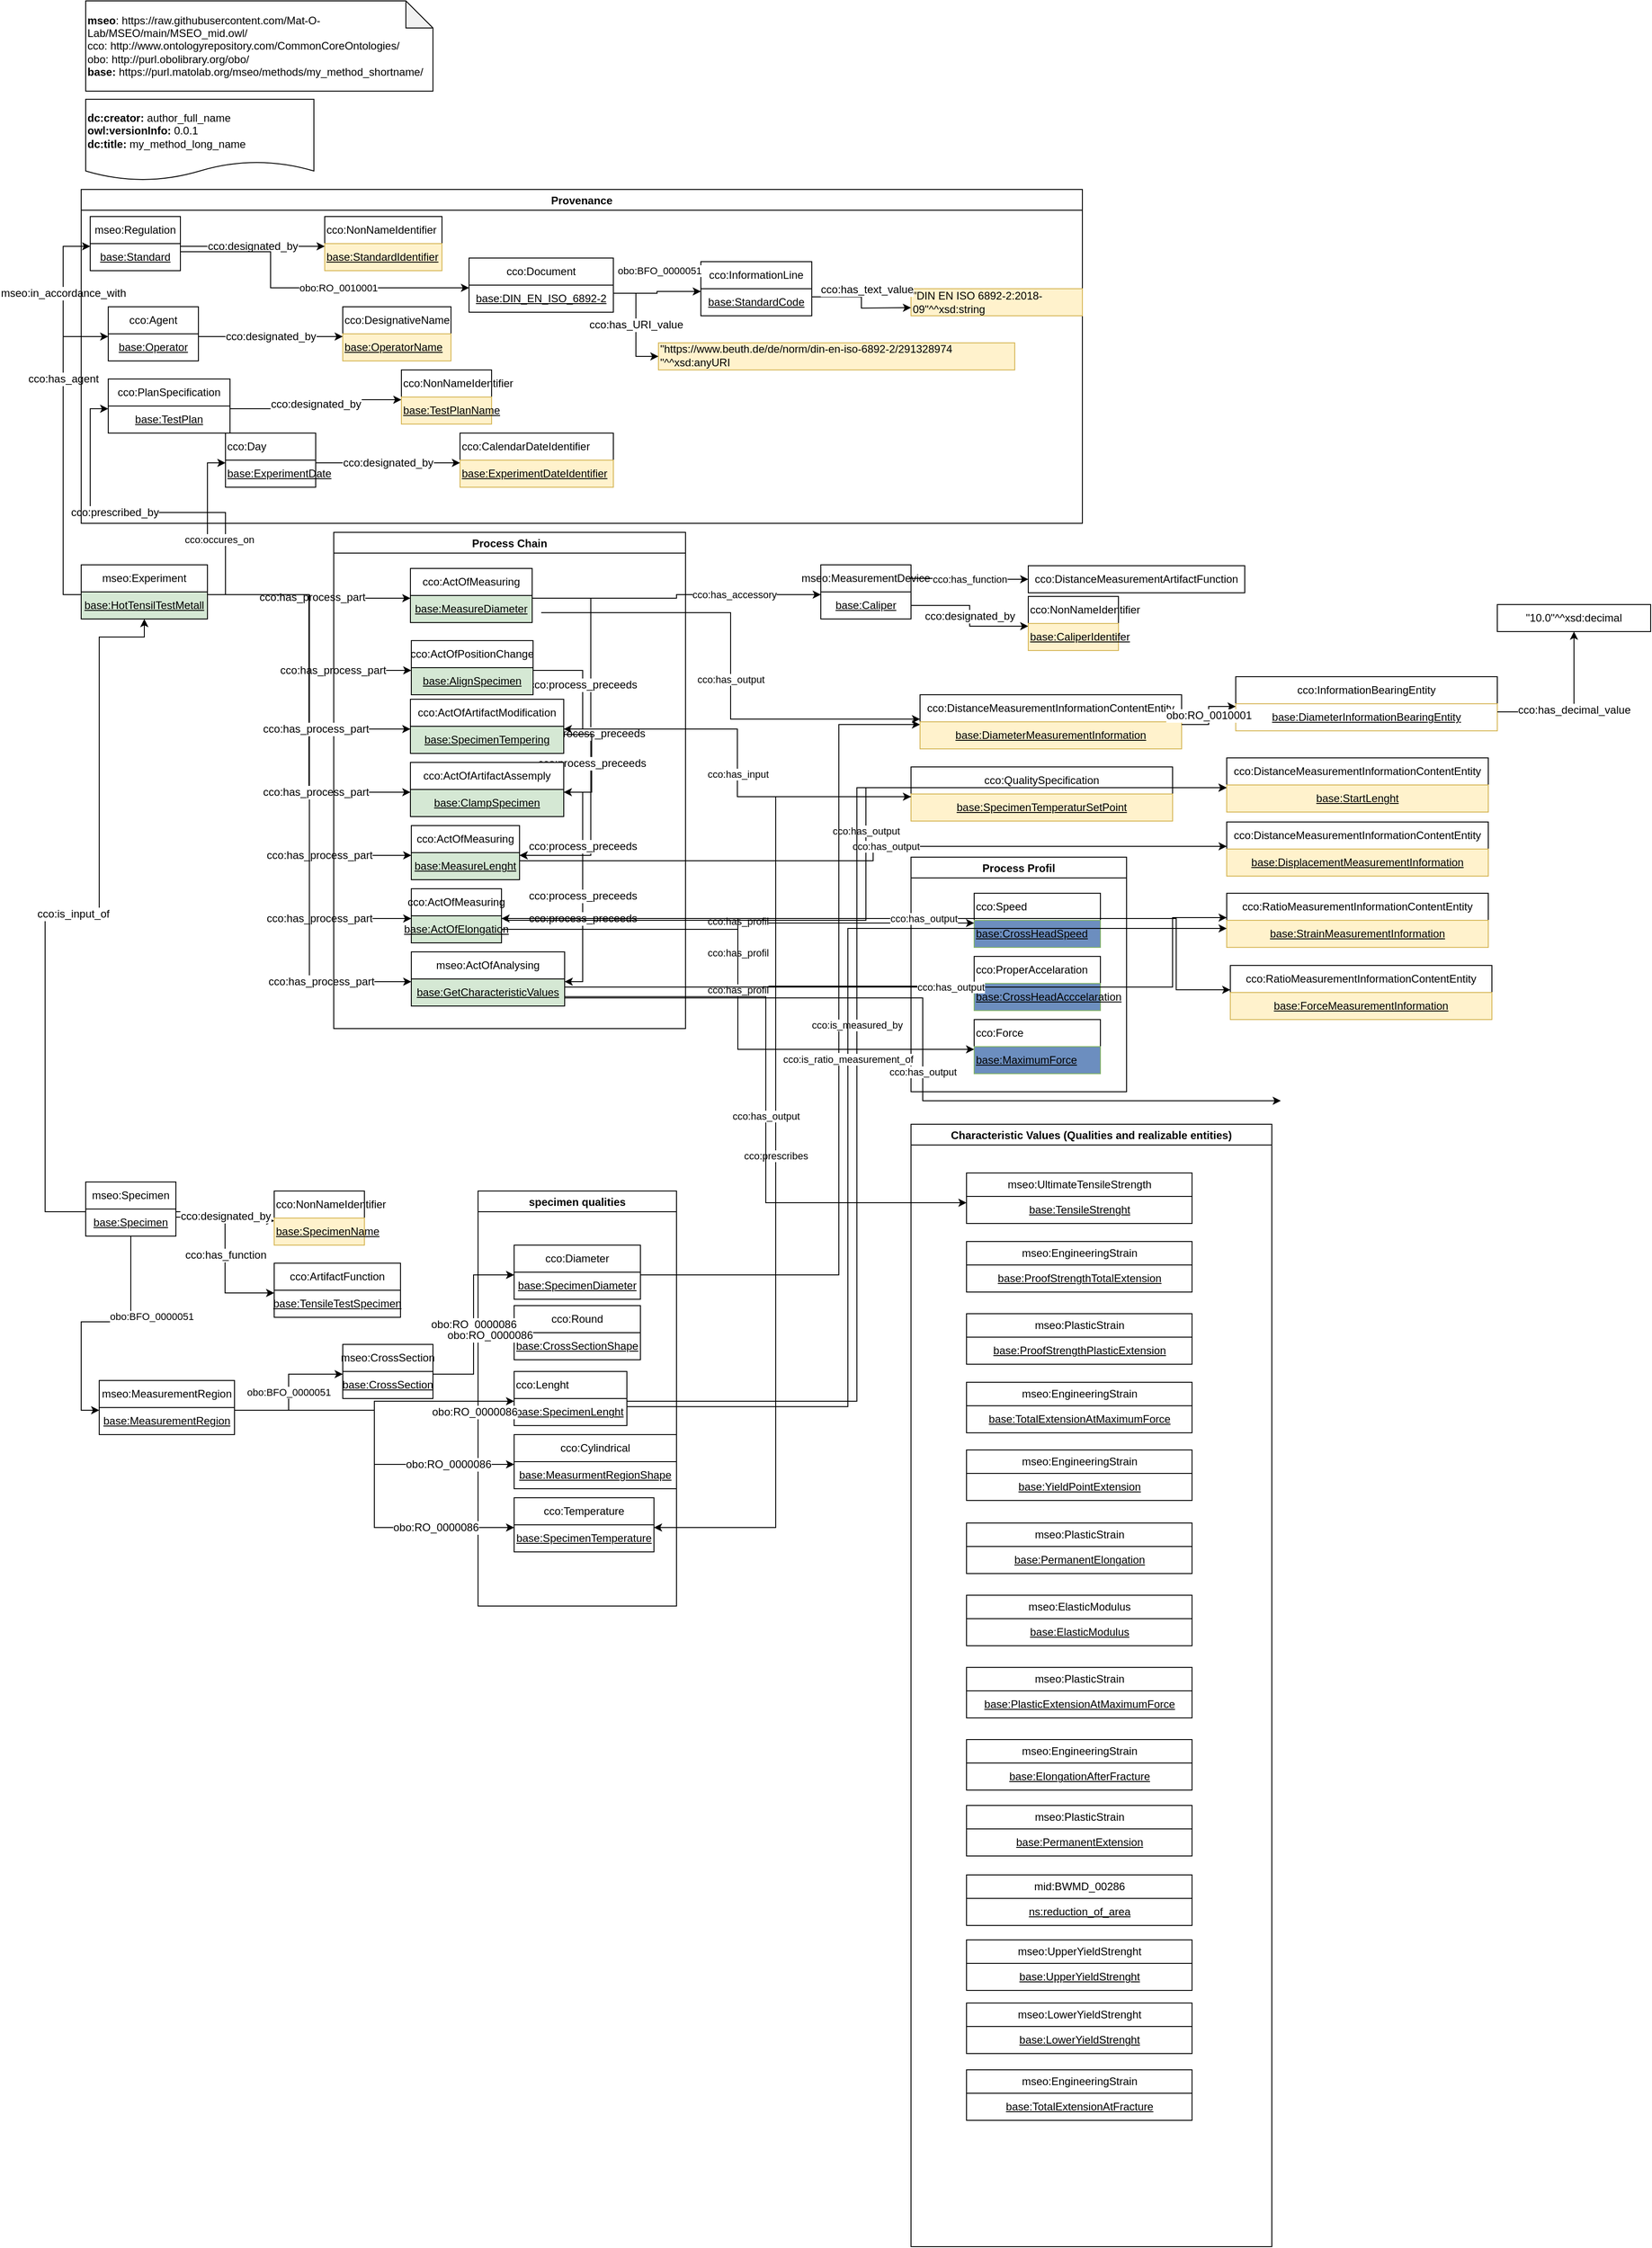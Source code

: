 <mxfile version="17.1.2" type="device"><diagram id="RQUcGvRlMdFbgAy4DLWb" name="Page-1"><mxGraphModel dx="2028" dy="611" grid="1" gridSize="10" guides="1" tooltips="1" connect="1" arrows="1" fold="1" page="1" pageScale="1" pageWidth="827" pageHeight="1169" math="0" shadow="0"><root><mxCell id="0"/><mxCell id="1" parent="0"/><mxCell id="0PtQ9QTV_TQMzkyyk_zX-45" value="mseo:in_accordance_with" style="edgeStyle=elbowEdgeStyle;rounded=0;orthogonalLoop=1;jettySize=auto;html=1;fontSize=12;entryX=0;entryY=0.1;entryDx=0;entryDy=0;exitX=0;exitY=0.1;exitDx=0;exitDy=0;" parent="1" source="9WHSOBVVADN3lou0EvXH-143" target="9WHSOBVVADN3lou0EvXH-41" edge="1"><mxGeometry x="0.624" relative="1" as="geometry"><mxPoint x="10" y="669" as="sourcePoint"/><mxPoint x="50" y="323" as="targetPoint"/><Array as="points"><mxPoint x="20" y="510"/></Array><mxPoint as="offset"/></mxGeometry></mxCell><mxCell id="0PtQ9QTV_TQMzkyyk_zX-52" value="cco:has_agent" style="edgeStyle=elbowEdgeStyle;rounded=0;orthogonalLoop=1;jettySize=auto;html=1;fontSize=12;entryX=0;entryY=0.1;entryDx=0;entryDy=0;exitX=0;exitY=0.1;exitDx=0;exitDy=0;" parent="1" source="9WHSOBVVADN3lou0EvXH-143" target="9WHSOBVVADN3lou0EvXH-28" edge="1"><mxGeometry x="0.454" relative="1" as="geometry"><mxPoint x="-40" y="610" as="sourcePoint"/><mxPoint x="120" y="393" as="targetPoint"/><Array as="points"><mxPoint x="20" y="540"/></Array><mxPoint as="offset"/></mxGeometry></mxCell><mxCell id="0PtQ9QTV_TQMzkyyk_zX-58" value="cco:prescribed_by" style="edgeStyle=orthogonalEdgeStyle;rounded=0;orthogonalLoop=1;jettySize=auto;html=1;fontSize=12;entryX=0;entryY=0.1;entryDx=0;entryDy=0;exitX=1;exitY=0.1;exitDx=0;exitDy=0;" parent="1" source="9WHSOBVVADN3lou0EvXH-143" target="9WHSOBVVADN3lou0EvXH-161" edge="1"><mxGeometry x="0.185" relative="1" as="geometry"><mxPoint x="10" y="669" as="sourcePoint"/><mxPoint x="120" y="473.0" as="targetPoint"/><mxPoint as="offset"/></mxGeometry></mxCell><mxCell id="DkUTQBi76ICOh68PyS04-1" value="" style="group" parent="1" vertex="1" connectable="0"><mxGeometry x="45" y="11" width="385" height="199" as="geometry"/></mxCell><mxCell id="0PtQ9QTV_TQMzkyyk_zX-2" value="&lt;div&gt;&lt;b&gt;dc:creator:&lt;/b&gt;&amp;nbsp;author_full_name&lt;/div&gt;&lt;div&gt;&lt;b&gt;owl:versionInfo:&lt;/b&gt; 0.0.1&lt;/div&gt;&lt;div&gt;&lt;b&gt;dc:title:&lt;/b&gt;&amp;nbsp;my_method_long_name&lt;/div&gt;" style="shape=document;whiteSpace=wrap;html=1;boundedLbl=1;labelBackgroundColor=#ffffff;strokeColor=#000000;fontSize=12;fontColor=#000000;size=0.233;align=left;" parent="DkUTQBi76ICOh68PyS04-1" vertex="1"><mxGeometry y="109" width="253" height="90" as="geometry"/></mxCell><mxCell id="0PtQ9QTV_TQMzkyyk_zX-5" value="&lt;div&gt;&lt;b&gt;mseo&lt;/b&gt;:&amp;nbsp;https://raw.githubusercontent.com/Mat-O-Lab/MSEO/main/MSEO_mid.owl/&lt;/div&gt;&lt;div&gt;cco:&amp;nbsp;http://www.ontologyrepository.com/CommonCoreOntologies/&lt;/div&gt;&lt;div&gt;obo: http://purl.obolibrary.org/obo/&lt;/div&gt;&lt;div&gt;&lt;b&gt;base:&lt;/b&gt;&lt;span&gt;&amp;nbsp;https://purl.matolab.org/mseo/methods/my_method_shortname/&lt;/span&gt;&lt;br&gt;&lt;/div&gt;" style="shape=note;whiteSpace=wrap;html=1;backgroundOutline=1;darkOpacity=0.05;align=left;" parent="DkUTQBi76ICOh68PyS04-1" vertex="1"><mxGeometry width="385" height="100" as="geometry"/></mxCell><mxCell id="xC8LNd-vnj4ZNtq7EreI-53" value="cco:occures_on" style="edgeStyle=orthogonalEdgeStyle;rounded=0;orthogonalLoop=1;jettySize=auto;html=1;entryX=0;entryY=0.1;entryDx=0;entryDy=0;exitX=1;exitY=0.1;exitDx=0;exitDy=0;" parent="1" source="9WHSOBVVADN3lou0EvXH-143" target="xC8LNd-vnj4ZNtq7EreI-52" edge="1"><mxGeometry x="-0.15" relative="1" as="geometry"><mxPoint x="10" y="669" as="sourcePoint"/><mxPoint x="-1" as="offset"/></mxGeometry></mxCell><mxCell id="xC8LNd-vnj4ZNtq7EreI-59" value="Provenance" style="swimlane;" parent="1" vertex="1"><mxGeometry x="40" y="220" width="1110" height="370" as="geometry"><mxRectangle x="40" y="260" width="100" height="23" as="alternateBounds"/></mxGeometry></mxCell><mxCell id="exU9H_Resz9p4JQVaqzS-2" value="" style="group" parent="xC8LNd-vnj4ZNtq7EreI-59" vertex="1" connectable="0"><mxGeometry x="270" y="30" width="130" height="60" as="geometry"/></mxCell><mxCell id="xC8LNd-vnj4ZNtq7EreI-48" value="" style="group" parent="exU9H_Resz9p4JQVaqzS-2" vertex="1" connectable="0"><mxGeometry width="130" height="60" as="geometry"/></mxCell><mxCell id="0PtQ9QTV_TQMzkyyk_zX-43" value="cco:NonNameIdentifier" style="rounded=0;whiteSpace=wrap;html=1;snapToPoint=1;points=[[0.1,0],[0.2,0],[0.3,0],[0.4,0],[0.5,0],[0.6,0],[0.7,0],[0.8,0],[0.9,0],[0,0.1],[0,0.3],[0,0.5],[0,0.7],[0,0.9],[0.1,1],[0.2,1],[0.3,1],[0.4,1],[0.5,1],[0.6,1],[0.7,1],[0.8,1],[0.9,1],[1,0.1],[1,0.3],[1,0.5],[1,0.7],[1,0.9]];align=left;" parent="xC8LNd-vnj4ZNtq7EreI-48" vertex="1"><mxGeometry width="130" height="30" as="geometry"/></mxCell><mxCell id="0PtQ9QTV_TQMzkyyk_zX-44" value="&lt;u&gt;base:StandardIdentifier&lt;br&gt;&lt;/u&gt;" style="rounded=0;whiteSpace=wrap;html=1;snapToPoint=1;points=[[0.1,0],[0.2,0],[0.3,0],[0.4,0],[0.5,0],[0.6,0],[0.7,0],[0.8,0],[0.9,0],[0,0.1],[0,0.3],[0,0.5],[0,0.7],[0,0.9],[0.1,1],[0.2,1],[0.3,1],[0.4,1],[0.5,1],[0.6,1],[0.7,1],[0.8,1],[0.9,1],[1,0.1],[1,0.3],[1,0.5],[1,0.7],[1,0.9]];align=left;fillColor=#fff2cc;strokeColor=#d6b656;" parent="xC8LNd-vnj4ZNtq7EreI-48" vertex="1"><mxGeometry y="30" width="130" height="30" as="geometry"/></mxCell><mxCell id="0PtQ9QTV_TQMzkyyk_zX-42" value="cco:designated_by" style="edgeStyle=orthogonalEdgeStyle;rounded=0;orthogonalLoop=1;jettySize=auto;html=1;exitX=1;exitY=0.1;exitDx=0;exitDy=0;fontSize=12;entryX=0;entryY=0.1;entryDx=0;entryDy=0;" parent="xC8LNd-vnj4ZNtq7EreI-59" source="9WHSOBVVADN3lou0EvXH-41" target="0PtQ9QTV_TQMzkyyk_zX-44" edge="1"><mxGeometry relative="1" as="geometry"><mxPoint x="110" y="63" as="sourcePoint"/><mxPoint x="190" y="80.0" as="targetPoint"/></mxGeometry></mxCell><mxCell id="xC8LNd-vnj4ZNtq7EreI-46" value="" style="group" parent="xC8LNd-vnj4ZNtq7EreI-59" vertex="1" connectable="0"><mxGeometry x="355" y="200" width="100" height="60" as="geometry"/></mxCell><mxCell id="xC8LNd-vnj4ZNtq7EreI-41" value="cco:NonNameIdentifier" style="rounded=0;whiteSpace=wrap;html=1;snapToPoint=1;points=[[0.1,0],[0.2,0],[0.3,0],[0.4,0],[0.5,0],[0.6,0],[0.7,0],[0.8,0],[0.9,0],[0,0.1],[0,0.3],[0,0.5],[0,0.7],[0,0.9],[0.1,1],[0.2,1],[0.3,1],[0.4,1],[0.5,1],[0.6,1],[0.7,1],[0.8,1],[0.9,1],[1,0.1],[1,0.3],[1,0.5],[1,0.7],[1,0.9]];align=left;" parent="xC8LNd-vnj4ZNtq7EreI-46" vertex="1"><mxGeometry width="100" height="30" as="geometry"/></mxCell><mxCell id="xC8LNd-vnj4ZNtq7EreI-42" value="&lt;u&gt;base:TestPlanName&lt;br&gt;&lt;/u&gt;" style="rounded=0;whiteSpace=wrap;html=1;snapToPoint=1;points=[[0.1,0],[0.2,0],[0.3,0],[0.4,0],[0.5,0],[0.6,0],[0.7,0],[0.8,0],[0.9,0],[0,0.1],[0,0.3],[0,0.5],[0,0.7],[0,0.9],[0.1,1],[0.2,1],[0.3,1],[0.4,1],[0.5,1],[0.6,1],[0.7,1],[0.8,1],[0.9,1],[1,0.1],[1,0.3],[1,0.5],[1,0.7],[1,0.9]];align=left;fillColor=#fff2cc;strokeColor=#d6b656;" parent="xC8LNd-vnj4ZNtq7EreI-46" vertex="1"><mxGeometry y="30" width="100" height="30" as="geometry"/></mxCell><mxCell id="0PtQ9QTV_TQMzkyyk_zX-55" value="cco:designated_by" style="edgeStyle=orthogonalEdgeStyle;rounded=0;orthogonalLoop=1;jettySize=auto;html=1;exitX=1;exitY=0.1;exitDx=0;exitDy=0;fontSize=12;entryX=0;entryY=0.1;entryDx=0;entryDy=0;" parent="xC8LNd-vnj4ZNtq7EreI-59" source="9WHSOBVVADN3lou0EvXH-161" target="xC8LNd-vnj4ZNtq7EreI-42" edge="1"><mxGeometry relative="1" as="geometry"><mxPoint x="130" y="243.0" as="sourcePoint"/><mxPoint x="355" y="233" as="targetPoint"/></mxGeometry></mxCell><mxCell id="xC8LNd-vnj4ZNtq7EreI-47" value="" style="group" parent="xC8LNd-vnj4ZNtq7EreI-59" vertex="1" connectable="0"><mxGeometry x="290" y="130" width="120" height="60" as="geometry"/></mxCell><mxCell id="xC8LNd-vnj4ZNtq7EreI-49" value="" style="group" parent="xC8LNd-vnj4ZNtq7EreI-47" vertex="1" connectable="0"><mxGeometry width="120" height="60" as="geometry"/></mxCell><mxCell id="xC8LNd-vnj4ZNtq7EreI-36" value="cco:DesignativeName" style="rounded=0;whiteSpace=wrap;html=1;snapToPoint=1;points=[[0.1,0],[0.2,0],[0.3,0],[0.4,0],[0.5,0],[0.6,0],[0.7,0],[0.8,0],[0.9,0],[0,0.1],[0,0.3],[0,0.5],[0,0.7],[0,0.9],[0.1,1],[0.2,1],[0.3,1],[0.4,1],[0.5,1],[0.6,1],[0.7,1],[0.8,1],[0.9,1],[1,0.1],[1,0.3],[1,0.5],[1,0.7],[1,0.9]];align=left;" parent="xC8LNd-vnj4ZNtq7EreI-49" vertex="1"><mxGeometry width="120" height="30" as="geometry"/></mxCell><mxCell id="xC8LNd-vnj4ZNtq7EreI-37" value="&lt;u&gt;base:OperatorName&lt;br&gt;&lt;/u&gt;" style="rounded=0;whiteSpace=wrap;html=1;snapToPoint=1;points=[[0.1,0],[0.2,0],[0.3,0],[0.4,0],[0.5,0],[0.6,0],[0.7,0],[0.8,0],[0.9,0],[0,0.1],[0,0.3],[0,0.5],[0,0.7],[0,0.9],[0.1,1],[0.2,1],[0.3,1],[0.4,1],[0.5,1],[0.6,1],[0.7,1],[0.8,1],[0.9,1],[1,0.1],[1,0.3],[1,0.5],[1,0.7],[1,0.9]];align=left;fillColor=#fff2cc;strokeColor=#d6b656;" parent="xC8LNd-vnj4ZNtq7EreI-49" vertex="1"><mxGeometry y="30" width="120" height="30" as="geometry"/></mxCell><mxCell id="xC8LNd-vnj4ZNtq7EreI-35" value="cco:designated_by" style="edgeStyle=orthogonalEdgeStyle;rounded=0;orthogonalLoop=1;jettySize=auto;html=1;exitX=1;exitY=0.1;exitDx=0;exitDy=0;fontSize=12;entryX=0;entryY=0.1;entryDx=0;entryDy=0;" parent="xC8LNd-vnj4ZNtq7EreI-59" source="9WHSOBVVADN3lou0EvXH-28" target="xC8LNd-vnj4ZNtq7EreI-37" edge="1"><mxGeometry relative="1" as="geometry"><mxPoint x="130" y="163" as="sourcePoint"/><mxPoint x="210" y="180.0" as="targetPoint"/></mxGeometry></mxCell><mxCell id="xC8LNd-vnj4ZNtq7EreI-50" value="" style="group" parent="xC8LNd-vnj4ZNtq7EreI-59" vertex="1" connectable="0"><mxGeometry x="420" y="270" width="170" height="60" as="geometry"/></mxCell><mxCell id="xC8LNd-vnj4ZNtq7EreI-44" value="cco:CalendarDateIdentifier" style="rounded=0;whiteSpace=wrap;html=1;snapToPoint=1;points=[[0.1,0],[0.2,0],[0.3,0],[0.4,0],[0.5,0],[0.6,0],[0.7,0],[0.8,0],[0.9,0],[0,0.1],[0,0.3],[0,0.5],[0,0.7],[0,0.9],[0.1,1],[0.2,1],[0.3,1],[0.4,1],[0.5,1],[0.6,1],[0.7,1],[0.8,1],[0.9,1],[1,0.1],[1,0.3],[1,0.5],[1,0.7],[1,0.9]];align=left;" parent="xC8LNd-vnj4ZNtq7EreI-50" vertex="1"><mxGeometry width="170" height="30" as="geometry"/></mxCell><mxCell id="xC8LNd-vnj4ZNtq7EreI-45" value="&lt;u&gt;base:ExperimentDateIdentifier&lt;br&gt;&lt;/u&gt;" style="rounded=0;whiteSpace=wrap;html=1;snapToPoint=1;points=[[0.1,0],[0.2,0],[0.3,0],[0.4,0],[0.5,0],[0.6,0],[0.7,0],[0.8,0],[0.9,0],[0,0.1],[0,0.3],[0,0.5],[0,0.7],[0,0.9],[0.1,1],[0.2,1],[0.3,1],[0.4,1],[0.5,1],[0.6,1],[0.7,1],[0.8,1],[0.9,1],[1,0.1],[1,0.3],[1,0.5],[1,0.7],[1,0.9]];align=left;fillColor=#fff2cc;strokeColor=#d6b656;" parent="xC8LNd-vnj4ZNtq7EreI-50" vertex="1"><mxGeometry y="30" width="170" height="30" as="geometry"/></mxCell><mxCell id="xC8LNd-vnj4ZNtq7EreI-57" value="" style="group" parent="xC8LNd-vnj4ZNtq7EreI-59" vertex="1" connectable="0"><mxGeometry x="160" y="270" width="100" height="60" as="geometry"/></mxCell><mxCell id="xC8LNd-vnj4ZNtq7EreI-51" value="cco:Day" style="rounded=0;whiteSpace=wrap;html=1;snapToPoint=1;points=[[0.1,0],[0.2,0],[0.3,0],[0.4,0],[0.5,0],[0.6,0],[0.7,0],[0.8,0],[0.9,0],[0,0.1],[0,0.3],[0,0.5],[0,0.7],[0,0.9],[0.1,1],[0.2,1],[0.3,1],[0.4,1],[0.5,1],[0.6,1],[0.7,1],[0.8,1],[0.9,1],[1,0.1],[1,0.3],[1,0.5],[1,0.7],[1,0.9]];align=left;" parent="xC8LNd-vnj4ZNtq7EreI-57" vertex="1"><mxGeometry width="100" height="30" as="geometry"/></mxCell><mxCell id="xC8LNd-vnj4ZNtq7EreI-52" value="&lt;u&gt;base:ExperimentDate&lt;br&gt;&lt;/u&gt;" style="rounded=0;whiteSpace=wrap;html=1;snapToPoint=1;points=[[0.1,0],[0.2,0],[0.3,0],[0.4,0],[0.5,0],[0.6,0],[0.7,0],[0.8,0],[0.9,0],[0,0.1],[0,0.3],[0,0.5],[0,0.7],[0,0.9],[0.1,1],[0.2,1],[0.3,1],[0.4,1],[0.5,1],[0.6,1],[0.7,1],[0.8,1],[0.9,1],[1,0.1],[1,0.3],[1,0.5],[1,0.7],[1,0.9]];align=left;" parent="xC8LNd-vnj4ZNtq7EreI-57" vertex="1"><mxGeometry y="30" width="100" height="30" as="geometry"/></mxCell><mxCell id="xC8LNd-vnj4ZNtq7EreI-43" value="cco:designated_by" style="edgeStyle=orthogonalEdgeStyle;rounded=0;orthogonalLoop=1;jettySize=auto;html=1;exitX=1;exitY=0.1;exitDx=0;exitDy=0;fontSize=12;entryX=0;entryY=0.1;entryDx=0;entryDy=0;" parent="xC8LNd-vnj4ZNtq7EreI-59" source="xC8LNd-vnj4ZNtq7EreI-52" target="xC8LNd-vnj4ZNtq7EreI-45" edge="1"><mxGeometry relative="1" as="geometry"><mxPoint x="260" y="303" as="sourcePoint"/><mxPoint x="340" y="320.0" as="targetPoint"/></mxGeometry></mxCell><mxCell id="9WHSOBVVADN3lou0EvXH-27" value="cco:Agent" style="rounded=0;whiteSpace=wrap;html=1;snapToPoint=1;points=[[0.1,0],[0.2,0],[0.3,0],[0.4,0],[0.5,0],[0.6,0],[0.7,0],[0.8,0],[0.9,0],[0,0.1],[0,0.3],[0,0.5],[0,0.7],[0,0.9],[0.1,1],[0.2,1],[0.3,1],[0.4,1],[0.5,1],[0.6,1],[0.7,1],[0.8,1],[0.9,1],[1,0.1],[1,0.3],[1,0.5],[1,0.7],[1,0.9]];fillColor=#FFFFFF;" parent="xC8LNd-vnj4ZNtq7EreI-59" vertex="1"><mxGeometry x="30" y="130" width="100" height="30" as="geometry"/></mxCell><mxCell id="9WHSOBVVADN3lou0EvXH-28" value="&lt;u&gt;base:Operator&lt;/u&gt;" style="rounded=0;whiteSpace=wrap;html=1;snapToPoint=1;points=[[0.1,0],[0.2,0],[0.3,0],[0.4,0],[0.5,0],[0.6,0],[0.7,0],[0.8,0],[0.9,0],[0,0.1],[0,0.3],[0,0.5],[0,0.7],[0,0.9],[0.1,1],[0.2,1],[0.3,1],[0.4,1],[0.5,1],[0.6,1],[0.7,1],[0.8,1],[0.9,1],[1,0.1],[1,0.3],[1,0.5],[1,0.7],[1,0.9]];fillColor=#FFFFFF;" parent="xC8LNd-vnj4ZNtq7EreI-59" vertex="1"><mxGeometry x="30" y="160" width="100" height="30" as="geometry"/></mxCell><mxCell id="9WHSOBVVADN3lou0EvXH-40" value="mseo:Regulation" style="rounded=0;whiteSpace=wrap;html=1;snapToPoint=1;points=[[0.1,0],[0.2,0],[0.3,0],[0.4,0],[0.5,0],[0.6,0],[0.7,0],[0.8,0],[0.9,0],[0,0.1],[0,0.3],[0,0.5],[0,0.7],[0,0.9],[0.1,1],[0.2,1],[0.3,1],[0.4,1],[0.5,1],[0.6,1],[0.7,1],[0.8,1],[0.9,1],[1,0.1],[1,0.3],[1,0.5],[1,0.7],[1,0.9]];fillColor=#FFFFFF;" parent="xC8LNd-vnj4ZNtq7EreI-59" vertex="1"><mxGeometry x="10" y="30" width="100" height="30" as="geometry"/></mxCell><mxCell id="9WHSOBVVADN3lou0EvXH-41" value="&lt;u&gt;base:Standard&lt;/u&gt;" style="rounded=0;whiteSpace=wrap;html=1;snapToPoint=1;points=[[0.1,0],[0.2,0],[0.3,0],[0.4,0],[0.5,0],[0.6,0],[0.7,0],[0.8,0],[0.9,0],[0,0.1],[0,0.3],[0,0.5],[0,0.7],[0,0.9],[0.1,1],[0.2,1],[0.3,1],[0.4,1],[0.5,1],[0.6,1],[0.7,1],[0.8,1],[0.9,1],[1,0.1],[1,0.3],[1,0.5],[1,0.7],[1,0.9]];fillColor=#FFFFFF;" parent="xC8LNd-vnj4ZNtq7EreI-59" vertex="1"><mxGeometry x="10" y="60" width="100" height="30" as="geometry"/></mxCell><mxCell id="9WHSOBVVADN3lou0EvXH-160" value="cco:PlanSpecification" style="rounded=0;whiteSpace=wrap;html=1;snapToPoint=1;points=[[0.1,0],[0.2,0],[0.3,0],[0.4,0],[0.5,0],[0.6,0],[0.7,0],[0.8,0],[0.9,0],[0,0.1],[0,0.3],[0,0.5],[0,0.7],[0,0.9],[0.1,1],[0.2,1],[0.3,1],[0.4,1],[0.5,1],[0.6,1],[0.7,1],[0.8,1],[0.9,1],[1,0.1],[1,0.3],[1,0.5],[1,0.7],[1,0.9]];fillColor=#FFFFFF;" parent="xC8LNd-vnj4ZNtq7EreI-59" vertex="1"><mxGeometry x="30" y="210" width="135" height="30" as="geometry"/></mxCell><mxCell id="9WHSOBVVADN3lou0EvXH-161" value="&lt;u&gt;base:TestPlan&lt;/u&gt;" style="rounded=0;whiteSpace=wrap;html=1;snapToPoint=1;points=[[0.1,0],[0.2,0],[0.3,0],[0.4,0],[0.5,0],[0.6,0],[0.7,0],[0.8,0],[0.9,0],[0,0.1],[0,0.3],[0,0.5],[0,0.7],[0,0.9],[0.1,1],[0.2,1],[0.3,1],[0.4,1],[0.5,1],[0.6,1],[0.7,1],[0.8,1],[0.9,1],[1,0.1],[1,0.3],[1,0.5],[1,0.7],[1,0.9]];fillColor=#FFFFFF;" parent="xC8LNd-vnj4ZNtq7EreI-59" vertex="1"><mxGeometry x="30" y="240" width="135" height="30" as="geometry"/></mxCell><mxCell id="i-WlduK2-1exfWCpIJmL-11" value="obo:RO_0010001" style="edgeStyle=elbowEdgeStyle;rounded=0;orthogonalLoop=1;jettySize=auto;html=1;exitX=1;exitY=0.3;exitDx=0;exitDy=0;entryX=0;entryY=0.1;entryDx=0;entryDy=0;" edge="1" parent="xC8LNd-vnj4ZNtq7EreI-59" target="i-WlduK2-1exfWCpIJmL-13" source="9WHSOBVVADN3lou0EvXH-41"><mxGeometry x="0.192" relative="1" as="geometry"><Array as="points"><mxPoint x="210" y="80"/></Array><mxPoint as="offset"/><mxPoint x="230" y="193" as="sourcePoint"/><mxPoint x="350" y="110" as="targetPoint"/></mxGeometry></mxCell><mxCell id="i-WlduK2-1exfWCpIJmL-12" value="cco:Document" style="rounded=0;whiteSpace=wrap;html=1;snapToPoint=1;points=[[0.1,0],[0.2,0],[0.3,0],[0.4,0],[0.5,0],[0.6,0],[0.7,0],[0.8,0],[0.9,0],[0,0.1],[0,0.3],[0,0.5],[0,0.7],[0,0.9],[0.1,1],[0.2,1],[0.3,1],[0.4,1],[0.5,1],[0.6,1],[0.7,1],[0.8,1],[0.9,1],[1,0.1],[1,0.3],[1,0.5],[1,0.7],[1,0.9]];" vertex="1" parent="xC8LNd-vnj4ZNtq7EreI-59"><mxGeometry x="430" y="76" width="160" height="30" as="geometry"/></mxCell><mxCell id="i-WlduK2-1exfWCpIJmL-13" value="&lt;u&gt;base:DIN_EN_ISO_6892-2&lt;/u&gt;" style="rounded=0;whiteSpace=wrap;html=1;snapToPoint=1;points=[[0.1,0],[0.2,0],[0.3,0],[0.4,0],[0.5,0],[0.6,0],[0.7,0],[0.8,0],[0.9,0],[0,0.1],[0,0.3],[0,0.5],[0,0.7],[0,0.9],[0.1,1],[0.2,1],[0.3,1],[0.4,1],[0.5,1],[0.6,1],[0.7,1],[0.8,1],[0.9,1],[1,0.1],[1,0.3],[1,0.5],[1,0.7],[1,0.9]];" vertex="1" parent="xC8LNd-vnj4ZNtq7EreI-59"><mxGeometry x="430" y="106" width="160" height="30" as="geometry"/></mxCell><mxCell id="i-WlduK2-1exfWCpIJmL-14" value="&lt;p&gt;&quot;&lt;span style=&quot;font-family: &amp;#34;dinweb&amp;#34; , &amp;#34;helvetica&amp;#34; , &amp;#34;arial&amp;#34; , sans-serif&quot;&gt;DIN EN ISO 6892-2:2018-09&lt;/span&gt;&lt;span&gt;&quot;^^xsd:string&lt;/span&gt;&lt;/p&gt;&lt;p&gt;&lt;span style=&quot;color: rgb(86 , 116 , 130) ; font-family: &amp;#34;consolas&amp;#34; , &amp;#34;liberation mono&amp;#34; , &amp;#34;menlo&amp;#34; , &amp;#34;courier&amp;#34; , monospace ; font-size: 12.48px ; background-color: rgb(243 , 246 , 250) ; font-size: 12.48px&quot;&gt;&lt;/span&gt;&lt;/p&gt;" style="rounded=0;whiteSpace=wrap;html=1;snapToPoint=1;points=[[0.1,0],[0.2,0],[0.3,0],[0.4,0],[0.5,0],[0.6,0],[0.7,0],[0.8,0],[0.9,0],[0,0.1],[0,0.3],[0,0.5],[0,0.7],[0,0.9],[0.1,1],[0.2,1],[0.3,1],[0.4,1],[0.5,1],[0.6,1],[0.7,1],[0.8,1],[0.9,1],[1,0.1],[1,0.3],[1,0.5],[1,0.7],[1,0.9]];align=left;fillColor=#fff2cc;strokeColor=#d6b656;" vertex="1" parent="xC8LNd-vnj4ZNtq7EreI-59"><mxGeometry x="920" y="110" width="190" height="30" as="geometry"/></mxCell><mxCell id="i-WlduK2-1exfWCpIJmL-15" value="cco:has_text_value" style="edgeStyle=orthogonalEdgeStyle;rounded=0;orthogonalLoop=1;jettySize=auto;html=1;exitX=1;exitY=0.3;exitDx=0;exitDy=0;fontSize=12;" edge="1" parent="xC8LNd-vnj4ZNtq7EreI-59" source="i-WlduK2-1exfWCpIJmL-17"><mxGeometry x="0.2" y="20" relative="1" as="geometry"><mxPoint x="405" y="-267" as="sourcePoint"/><mxPoint x="920" y="131" as="targetPoint"/><mxPoint as="offset"/></mxGeometry></mxCell><mxCell id="i-WlduK2-1exfWCpIJmL-16" value="cco:InformationLine" style="rounded=0;whiteSpace=wrap;html=1;snapToPoint=1;points=[[0.1,0],[0.2,0],[0.3,0],[0.4,0],[0.5,0],[0.6,0],[0.7,0],[0.8,0],[0.9,0],[0,0.1],[0,0.3],[0,0.5],[0,0.7],[0,0.9],[0.1,1],[0.2,1],[0.3,1],[0.4,1],[0.5,1],[0.6,1],[0.7,1],[0.8,1],[0.9,1],[1,0.1],[1,0.3],[1,0.5],[1,0.7],[1,0.9]];" vertex="1" parent="xC8LNd-vnj4ZNtq7EreI-59"><mxGeometry x="687" y="80" width="123" height="30" as="geometry"/></mxCell><mxCell id="i-WlduK2-1exfWCpIJmL-17" value="&lt;u&gt;base:StandardCode&lt;/u&gt;" style="rounded=0;whiteSpace=wrap;html=1;snapToPoint=1;points=[[0.1,0],[0.2,0],[0.3,0],[0.4,0],[0.5,0],[0.6,0],[0.7,0],[0.8,0],[0.9,0],[0,0.1],[0,0.3],[0,0.5],[0,0.7],[0,0.9],[0.1,1],[0.2,1],[0.3,1],[0.4,1],[0.5,1],[0.6,1],[0.7,1],[0.8,1],[0.9,1],[1,0.1],[1,0.3],[1,0.5],[1,0.7],[1,0.9]];" vertex="1" parent="xC8LNd-vnj4ZNtq7EreI-59"><mxGeometry x="687" y="110" width="123" height="30" as="geometry"/></mxCell><mxCell id="i-WlduK2-1exfWCpIJmL-18" value="obo:BFO_0000051" style="edgeStyle=orthogonalEdgeStyle;rounded=0;orthogonalLoop=1;jettySize=auto;html=1;exitX=1;exitY=0.3;exitDx=0;exitDy=0;entryX=0;entryY=0.1;entryDx=0;entryDy=0;" edge="1" parent="xC8LNd-vnj4ZNtq7EreI-59" source="i-WlduK2-1exfWCpIJmL-13" target="i-WlduK2-1exfWCpIJmL-17"><mxGeometry as="geometry"><mxPoint x="610" y="-157.5" as="sourcePoint"/><mxPoint x="680" y="130" as="targetPoint"/><mxPoint x="2" y="-24" as="offset"/></mxGeometry></mxCell><mxCell id="i-WlduK2-1exfWCpIJmL-19" value="&quot;https://www.beuth.de/de/norm/din-en-iso-6892-2/291328974&lt;br&gt;&quot;^^xsd:anyURI&lt;span style=&quot;background-color: rgb(243 , 246 , 250) ; color: rgb(86 , 116 , 130) ; font-family: &amp;#34;consolas&amp;#34; , &amp;#34;liberation mono&amp;#34; , &amp;#34;menlo&amp;#34; , &amp;#34;courier&amp;#34; , monospace ; font-size: 12.48px&quot;&gt;&#9;&lt;/span&gt;" style="rounded=0;whiteSpace=wrap;html=1;snapToPoint=1;points=[[0.1,0],[0.2,0],[0.3,0],[0.4,0],[0.5,0],[0.6,0],[0.7,0],[0.8,0],[0.9,0],[0,0.1],[0,0.3],[0,0.5],[0,0.7],[0,0.9],[0.1,1],[0.2,1],[0.3,1],[0.4,1],[0.5,1],[0.6,1],[0.7,1],[0.8,1],[0.9,1],[1,0.1],[1,0.3],[1,0.5],[1,0.7],[1,0.9]];align=left;fillColor=#fff2cc;strokeColor=#d6b656;" vertex="1" parent="xC8LNd-vnj4ZNtq7EreI-59"><mxGeometry x="640" y="170" width="395" height="30" as="geometry"/></mxCell><mxCell id="i-WlduK2-1exfWCpIJmL-20" value="cco:has_URI_value" style="rounded=0;orthogonalLoop=1;jettySize=auto;html=1;exitX=1;exitY=0.3;exitDx=0;exitDy=0;fontSize=12;entryX=0;entryY=0.5;entryDx=0;entryDy=0;edgeStyle=orthogonalEdgeStyle;" edge="1" parent="xC8LNd-vnj4ZNtq7EreI-59" source="i-WlduK2-1exfWCpIJmL-13" target="i-WlduK2-1exfWCpIJmL-19"><mxGeometry relative="1" as="geometry"><mxPoint x="570" y="-126" as="sourcePoint"/><mxPoint x="450" y="-140" as="targetPoint"/></mxGeometry></mxCell><mxCell id="xC8LNd-vnj4ZNtq7EreI-99" value="cco:has_process_part" style="rounded=0;orthogonalLoop=1;jettySize=auto;html=1;exitX=1;exitY=0.1;exitDx=0;exitDy=0;fontSize=12;entryX=0;entryY=0.1;entryDx=0;entryDy=0;edgeStyle=elbowEdgeStyle;" parent="1" source="9WHSOBVVADN3lou0EvXH-143" target="9WHSOBVVADN3lou0EvXH-19" edge="1"><mxGeometry x="0.005" y="3" relative="1" as="geometry"><mxPoint x="405" y="668.0" as="targetPoint"/><mxPoint as="offset"/><mxPoint x="110" y="669" as="sourcePoint"/></mxGeometry></mxCell><mxCell id="xC8LNd-vnj4ZNtq7EreI-100" value="cco:has_process_part" style="rounded=0;orthogonalLoop=1;jettySize=auto;html=1;exitX=1;exitY=0.1;exitDx=0;exitDy=0;fontSize=12;entryX=0;entryY=0.1;entryDx=0;entryDy=0;edgeStyle=elbowEdgeStyle;" parent="1" source="9WHSOBVVADN3lou0EvXH-143" target="9WHSOBVVADN3lou0EvXH-7" edge="1"><mxGeometry x="0.437" relative="1" as="geometry"><mxPoint x="110" y="669" as="sourcePoint"/><mxPoint x="405" y="814" as="targetPoint"/><mxPoint as="offset"/></mxGeometry></mxCell><mxCell id="xC8LNd-vnj4ZNtq7EreI-101" value="cco:has_process_part" style="rounded=0;orthogonalLoop=1;jettySize=auto;html=1;exitX=1;exitY=0.1;exitDx=0;exitDy=0;fontSize=12;entryX=0;entryY=0.1;entryDx=0;entryDy=0;edgeStyle=elbowEdgeStyle;" parent="1" source="9WHSOBVVADN3lou0EvXH-143" target="9WHSOBVVADN3lou0EvXH-21" edge="1"><mxGeometry x="0.603" relative="1" as="geometry"><mxPoint x="110" y="669" as="sourcePoint"/><mxPoint x="405" y="1029" as="targetPoint"/><mxPoint as="offset"/></mxGeometry></mxCell><mxCell id="xC8LNd-vnj4ZNtq7EreI-102" value="cco:has_process_part" style="rounded=0;orthogonalLoop=1;jettySize=auto;html=1;exitX=1;exitY=0.1;exitDx=0;exitDy=0;fontSize=12;entryX=0;entryY=0.1;entryDx=0;entryDy=0;edgeStyle=elbowEdgeStyle;" parent="1" source="9WHSOBVVADN3lou0EvXH-143" target="9WHSOBVVADN3lou0EvXH-147" edge="1"><mxGeometry x="0.65" relative="1" as="geometry"><mxPoint x="110" y="669" as="sourcePoint"/><mxPoint x="405" y="1093.0" as="targetPoint"/><mxPoint as="offset"/></mxGeometry></mxCell><mxCell id="xC8LNd-vnj4ZNtq7EreI-108" value="cco:has_process_part" style="rounded=0;orthogonalLoop=1;jettySize=auto;html=1;exitX=1;exitY=0.1;exitDx=0;exitDy=0;fontSize=12;entryX=0;entryY=0.1;entryDx=0;entryDy=0;edgeStyle=elbowEdgeStyle;" parent="1" source="9WHSOBVVADN3lou0EvXH-143" target="9WHSOBVVADN3lou0EvXH-157" edge="1"><mxGeometry x="0.693" relative="1" as="geometry"><mxPoint x="110" y="669" as="sourcePoint"/><mxPoint x="405" y="1169" as="targetPoint"/><mxPoint as="offset"/></mxGeometry></mxCell><mxCell id="xC8LNd-vnj4ZNtq7EreI-109" value="cco:has_process_part" style="rounded=0;orthogonalLoop=1;jettySize=auto;html=1;exitX=1;exitY=0.1;exitDx=0;exitDy=0;fontSize=12;entryX=0;entryY=0.1;entryDx=0;entryDy=0;edgeStyle=elbowEdgeStyle;" parent="1" source="9WHSOBVVADN3lou0EvXH-143" target="9WHSOBVVADN3lou0EvXH-151" edge="1"><mxGeometry x="0.527" relative="1" as="geometry"><mxPoint x="110" y="669" as="sourcePoint"/><mxPoint x="405" y="953.0" as="targetPoint"/><mxPoint as="offset"/></mxGeometry></mxCell><mxCell id="xC8LNd-vnj4ZNtq7EreI-131" value="Process Chain" style="swimlane;" parent="1" vertex="1"><mxGeometry x="320" y="600" width="390" height="550" as="geometry"><mxRectangle x="320" y="600" width="120" height="23" as="alternateBounds"/></mxGeometry></mxCell><mxCell id="xC8LNd-vnj4ZNtq7EreI-115" value="cco:process_preceeds" style="rounded=0;orthogonalLoop=1;jettySize=auto;html=1;exitX=1;exitY=0.1;exitDx=0;exitDy=0;fontSize=12;entryX=1;entryY=0.1;entryDx=0;entryDy=0;edgeStyle=elbowEdgeStyle;" parent="xC8LNd-vnj4ZNtq7EreI-131" source="9WHSOBVVADN3lou0EvXH-19" target="9WHSOBVVADN3lou0EvXH-21" edge="1"><mxGeometry relative="1" as="geometry"><mxPoint x="195" y="68.0" as="sourcePoint"/><mxPoint x="215" y="423.0" as="targetPoint"/><Array as="points"><mxPoint x="285" y="175"/></Array></mxGeometry></mxCell><mxCell id="xC8LNd-vnj4ZNtq7EreI-110" value="cco:process_preceeds" style="rounded=0;orthogonalLoop=1;jettySize=auto;html=1;exitX=1;exitY=0.1;exitDx=0;exitDy=0;fontSize=12;entryX=1;entryY=0.1;entryDx=0;entryDy=0;edgeStyle=elbowEdgeStyle;" parent="xC8LNd-vnj4ZNtq7EreI-131" source="9WHSOBVVADN3lou0EvXH-7" target="9WHSOBVVADN3lou0EvXH-149" edge="1"><mxGeometry relative="1" as="geometry"><mxPoint x="231" y="143.0" as="sourcePoint"/><mxPoint x="256" y="218.0" as="targetPoint"/><Array as="points"><mxPoint x="276" y="160"/></Array></mxGeometry></mxCell><mxCell id="xC8LNd-vnj4ZNtq7EreI-111" value="cco:process_preceeds" style="rounded=0;orthogonalLoop=1;jettySize=auto;html=1;exitX=1;exitY=0.1;exitDx=0;exitDy=0;fontSize=12;edgeStyle=elbowEdgeStyle;entryX=1;entryY=0.1;entryDx=0;entryDy=0;" parent="xC8LNd-vnj4ZNtq7EreI-131" source="9WHSOBVVADN3lou0EvXH-151" target="9WHSOBVVADN3lou0EvXH-21" edge="1"><mxGeometry relative="1" as="geometry"><mxPoint x="235" y="288.0" as="sourcePoint"/><mxPoint x="216" y="358.0" as="targetPoint"/><Array as="points"><mxPoint x="276" y="250"/></Array></mxGeometry></mxCell><mxCell id="xC8LNd-vnj4ZNtq7EreI-112" value="cco:process_preceeds" style="rounded=0;orthogonalLoop=1;jettySize=auto;html=1;exitX=1;exitY=0.1;exitDx=0;exitDy=0;fontSize=12;entryX=1;entryY=0.1;entryDx=0;entryDy=0;edgeStyle=elbowEdgeStyle;" parent="xC8LNd-vnj4ZNtq7EreI-131" source="9WHSOBVVADN3lou0EvXH-21" target="9WHSOBVVADN3lou0EvXH-147" edge="1"><mxGeometry relative="1" as="geometry"><mxPoint x="216" y="358.0" as="sourcePoint"/><mxPoint x="206" y="428.0" as="targetPoint"/><Array as="points"><mxPoint x="276" y="395"/></Array></mxGeometry></mxCell><mxCell id="xC8LNd-vnj4ZNtq7EreI-113" value="cco:process_preceeds" style="rounded=0;orthogonalLoop=1;jettySize=auto;html=1;exitX=1;exitY=0.1;exitDx=0;exitDy=0;fontSize=12;entryX=1;entryY=0.1;entryDx=0;entryDy=0;edgeStyle=orthogonalEdgeStyle;" parent="xC8LNd-vnj4ZNtq7EreI-131" source="9WHSOBVVADN3lou0EvXH-147" target="9WHSOBVVADN3lou0EvXH-157" edge="1"><mxGeometry relative="1" as="geometry"><mxPoint x="206" y="428.0" as="sourcePoint"/><mxPoint x="255" y="498.0" as="targetPoint"/><Array as="points"><mxPoint x="276" y="428"/><mxPoint x="276" y="498"/></Array></mxGeometry></mxCell><mxCell id="jcPN5PyDYunrFqW1vucg-27" value="cco:process_preceeds" style="rounded=0;orthogonalLoop=1;jettySize=auto;html=1;exitX=1;exitY=0.3;exitDx=0;exitDy=0;fontSize=12;entryX=1;entryY=0.1;entryDx=0;entryDy=0;edgeStyle=elbowEdgeStyle;" parent="xC8LNd-vnj4ZNtq7EreI-131" source="9WHSOBVVADN3lou0EvXH-149" target="9WHSOBVVADN3lou0EvXH-151" edge="1"><mxGeometry relative="1" as="geometry"><mxPoint x="256" y="230" as="sourcePoint"/><mxPoint x="235" y="288.0" as="targetPoint"/><Array as="points"><mxPoint x="286" y="170"/></Array></mxGeometry></mxCell><mxCell id="9WHSOBVVADN3lou0EvXH-6" value="cco:ActOfPositionChange" style="rounded=0;whiteSpace=wrap;html=1;snapToPoint=1;points=[[0.1,0],[0.2,0],[0.3,0],[0.4,0],[0.5,0],[0.6,0],[0.7,0],[0.8,0],[0.9,0],[0,0.1],[0,0.3],[0,0.5],[0,0.7],[0,0.9],[0.1,1],[0.2,1],[0.3,1],[0.4,1],[0.5,1],[0.6,1],[0.7,1],[0.8,1],[0.9,1],[1,0.1],[1,0.3],[1,0.5],[1,0.7],[1,0.9]];" parent="xC8LNd-vnj4ZNtq7EreI-131" vertex="1"><mxGeometry x="86" y="120" width="135" height="30" as="geometry"/></mxCell><mxCell id="9WHSOBVVADN3lou0EvXH-7" value="&lt;u&gt;base:AlignSpecimen&lt;/u&gt;" style="rounded=0;whiteSpace=wrap;html=1;snapToPoint=1;points=[[0.1,0],[0.2,0],[0.3,0],[0.4,0],[0.5,0],[0.6,0],[0.7,0],[0.8,0],[0.9,0],[0,0.1],[0,0.3],[0,0.5],[0,0.7],[0,0.9],[0.1,1],[0.2,1],[0.3,1],[0.4,1],[0.5,1],[0.6,1],[0.7,1],[0.8,1],[0.9,1],[1,0.1],[1,0.3],[1,0.5],[1,0.7],[1,0.9]];fillColor=#D5E8D4;" parent="xC8LNd-vnj4ZNtq7EreI-131" vertex="1"><mxGeometry x="86" y="150" width="135" height="30" as="geometry"/></mxCell><mxCell id="9WHSOBVVADN3lou0EvXH-18" value="cco:ActOfMeasuring" style="rounded=0;whiteSpace=wrap;html=1;snapToPoint=1;points=[[0.1,0],[0.2,0],[0.3,0],[0.4,0],[0.5,0],[0.6,0],[0.7,0],[0.8,0],[0.9,0],[0,0.1],[0,0.3],[0,0.5],[0,0.7],[0,0.9],[0.1,1],[0.2,1],[0.3,1],[0.4,1],[0.5,1],[0.6,1],[0.7,1],[0.8,1],[0.9,1],[1,0.1],[1,0.3],[1,0.5],[1,0.7],[1,0.9]];fillColor=#FFFFFF;" parent="xC8LNd-vnj4ZNtq7EreI-131" vertex="1"><mxGeometry x="85" y="40" width="135" height="30" as="geometry"/></mxCell><mxCell id="9WHSOBVVADN3lou0EvXH-19" value="&lt;u&gt;base:MeasureDiameter&lt;/u&gt;" style="rounded=0;whiteSpace=wrap;html=1;snapToPoint=1;points=[[0.1,0],[0.2,0],[0.3,0],[0.4,0],[0.5,0],[0.6,0],[0.7,0],[0.8,0],[0.9,0],[0,0.1],[0,0.3],[0,0.5],[0,0.7],[0,0.9],[0.1,1],[0.2,1],[0.3,1],[0.4,1],[0.5,1],[0.6,1],[0.7,1],[0.8,1],[0.9,1],[1,0.1],[1,0.3],[1,0.5],[1,0.7],[1,0.9]];fillColor=#D5E8D4;" parent="xC8LNd-vnj4ZNtq7EreI-131" vertex="1"><mxGeometry x="85" y="70" width="135" height="30" as="geometry"/></mxCell><mxCell id="9WHSOBVVADN3lou0EvXH-20" value="cco:ActOfMeasuring" style="rounded=0;whiteSpace=wrap;html=1;snapToPoint=1;points=[[0.1,0],[0.2,0],[0.3,0],[0.4,0],[0.5,0],[0.6,0],[0.7,0],[0.8,0],[0.9,0],[0,0.1],[0,0.3],[0,0.5],[0,0.7],[0,0.9],[0.1,1],[0.2,1],[0.3,1],[0.4,1],[0.5,1],[0.6,1],[0.7,1],[0.8,1],[0.9,1],[1,0.1],[1,0.3],[1,0.5],[1,0.7],[1,0.9]];fillColor=#FFFFFF;" parent="xC8LNd-vnj4ZNtq7EreI-131" vertex="1"><mxGeometry x="86" y="325" width="120" height="30" as="geometry"/></mxCell><mxCell id="9WHSOBVVADN3lou0EvXH-21" value="&lt;u&gt;base:MeasureLenght&lt;/u&gt;" style="rounded=0;whiteSpace=wrap;html=1;snapToPoint=1;points=[[0.1,0],[0.2,0],[0.3,0],[0.4,0],[0.5,0],[0.6,0],[0.7,0],[0.8,0],[0.9,0],[0,0.1],[0,0.3],[0,0.5],[0,0.7],[0,0.9],[0.1,1],[0.2,1],[0.3,1],[0.4,1],[0.5,1],[0.6,1],[0.7,1],[0.8,1],[0.9,1],[1,0.1],[1,0.3],[1,0.5],[1,0.7],[1,0.9]];fillColor=#D5E8D4;" parent="xC8LNd-vnj4ZNtq7EreI-131" vertex="1"><mxGeometry x="86" y="355" width="120" height="30" as="geometry"/></mxCell><mxCell id="9WHSOBVVADN3lou0EvXH-146" value="cco:ActOfMeasuring" style="rounded=0;whiteSpace=wrap;html=1;snapToPoint=1;points=[[0.1,0],[0.2,0],[0.3,0],[0.4,0],[0.5,0],[0.6,0],[0.7,0],[0.8,0],[0.9,0],[0,0.1],[0,0.3],[0,0.5],[0,0.7],[0,0.9],[0.1,1],[0.2,1],[0.3,1],[0.4,1],[0.5,1],[0.6,1],[0.7,1],[0.8,1],[0.9,1],[1,0.1],[1,0.3],[1,0.5],[1,0.7],[1,0.9]];fillColor=#FFFFFF;" parent="xC8LNd-vnj4ZNtq7EreI-131" vertex="1"><mxGeometry x="86" y="395" width="100" height="30" as="geometry"/></mxCell><mxCell id="9WHSOBVVADN3lou0EvXH-147" value="&lt;u&gt;base:ActOfElongation&lt;/u&gt;" style="rounded=0;whiteSpace=wrap;html=1;snapToPoint=1;points=[[0.1,0],[0.2,0],[0.3,0],[0.4,0],[0.5,0],[0.6,0],[0.7,0],[0.8,0],[0.9,0],[0,0.1],[0,0.3],[0,0.5],[0,0.7],[0,0.9],[0.1,1],[0.2,1],[0.3,1],[0.4,1],[0.5,1],[0.6,1],[0.7,1],[0.8,1],[0.9,1],[1,0.1],[1,0.3],[1,0.5],[1,0.7],[1,0.9]];fillColor=#D5E8D4;" parent="xC8LNd-vnj4ZNtq7EreI-131" vertex="1"><mxGeometry x="86" y="425" width="100" height="30" as="geometry"/></mxCell><mxCell id="9WHSOBVVADN3lou0EvXH-148" value="cco:ActOfArtifactModification" style="rounded=0;whiteSpace=wrap;html=1;snapToPoint=1;points=[[0.1,0],[0.2,0],[0.3,0],[0.4,0],[0.5,0],[0.6,0],[0.7,0],[0.8,0],[0.9,0],[0,0.1],[0,0.3],[0,0.5],[0,0.7],[0,0.9],[0.1,1],[0.2,1],[0.3,1],[0.4,1],[0.5,1],[0.6,1],[0.7,1],[0.8,1],[0.9,1],[1,0.1],[1,0.3],[1,0.5],[1,0.7],[1,0.9]];fillColor=#FFFFFF;" parent="xC8LNd-vnj4ZNtq7EreI-131" vertex="1"><mxGeometry x="85" y="185" width="170" height="30" as="geometry"/></mxCell><mxCell id="9WHSOBVVADN3lou0EvXH-149" value="&lt;u&gt;base:SpecimenTempering&lt;/u&gt;" style="rounded=0;whiteSpace=wrap;html=1;snapToPoint=1;points=[[0.1,0],[0.2,0],[0.3,0],[0.4,0],[0.5,0],[0.6,0],[0.7,0],[0.8,0],[0.9,0],[0,0.1],[0,0.3],[0,0.5],[0,0.7],[0,0.9],[0.1,1],[0.2,1],[0.3,1],[0.4,1],[0.5,1],[0.6,1],[0.7,1],[0.8,1],[0.9,1],[1,0.1],[1,0.3],[1,0.5],[1,0.7],[1,0.9]];fillColor=#D5E8D4;" parent="xC8LNd-vnj4ZNtq7EreI-131" vertex="1"><mxGeometry x="85" y="215" width="170" height="30" as="geometry"/></mxCell><mxCell id="9WHSOBVVADN3lou0EvXH-150" value="cco:ActOfArtifactAssemply" style="rounded=0;whiteSpace=wrap;html=1;snapToPoint=1;points=[[0.1,0],[0.2,0],[0.3,0],[0.4,0],[0.5,0],[0.6,0],[0.7,0],[0.8,0],[0.9,0],[0,0.1],[0,0.3],[0,0.5],[0,0.7],[0,0.9],[0.1,1],[0.2,1],[0.3,1],[0.4,1],[0.5,1],[0.6,1],[0.7,1],[0.8,1],[0.9,1],[1,0.1],[1,0.3],[1,0.5],[1,0.7],[1,0.9]];fillColor=#FFFFFF;" parent="xC8LNd-vnj4ZNtq7EreI-131" vertex="1"><mxGeometry x="85" y="255" width="170" height="30" as="geometry"/></mxCell><mxCell id="9WHSOBVVADN3lou0EvXH-151" value="&lt;u&gt;base:ClampSpecimen&lt;/u&gt;" style="rounded=0;whiteSpace=wrap;html=1;snapToPoint=1;points=[[0.1,0],[0.2,0],[0.3,0],[0.4,0],[0.5,0],[0.6,0],[0.7,0],[0.8,0],[0.9,0],[0,0.1],[0,0.3],[0,0.5],[0,0.7],[0,0.9],[0.1,1],[0.2,1],[0.3,1],[0.4,1],[0.5,1],[0.6,1],[0.7,1],[0.8,1],[0.9,1],[1,0.1],[1,0.3],[1,0.5],[1,0.7],[1,0.9]];fillColor=#D5E8D4;" parent="xC8LNd-vnj4ZNtq7EreI-131" vertex="1"><mxGeometry x="85" y="285" width="170" height="30" as="geometry"/></mxCell><mxCell id="9WHSOBVVADN3lou0EvXH-156" value="mseo:ActOfAnalysing" style="rounded=0;whiteSpace=wrap;html=1;snapToPoint=1;points=[[0.1,0],[0.2,0],[0.3,0],[0.4,0],[0.5,0],[0.6,0],[0.7,0],[0.8,0],[0.9,0],[0,0.1],[0,0.3],[0,0.5],[0,0.7],[0,0.9],[0.1,1],[0.2,1],[0.3,1],[0.4,1],[0.5,1],[0.6,1],[0.7,1],[0.8,1],[0.9,1],[1,0.1],[1,0.3],[1,0.5],[1,0.7],[1,0.9]];fillColor=#FFFFFF;" parent="xC8LNd-vnj4ZNtq7EreI-131" vertex="1"><mxGeometry x="86" y="465" width="170" height="30" as="geometry"/></mxCell><mxCell id="9WHSOBVVADN3lou0EvXH-157" value="&lt;u&gt;base:GetCharacteristicValues&lt;/u&gt;" style="rounded=0;whiteSpace=wrap;html=1;snapToPoint=1;points=[[0.1,0],[0.2,0],[0.3,0],[0.4,0],[0.5,0],[0.6,0],[0.7,0],[0.8,0],[0.9,0],[0,0.1],[0,0.3],[0,0.5],[0,0.7],[0,0.9],[0.1,1],[0.2,1],[0.3,1],[0.4,1],[0.5,1],[0.6,1],[0.7,1],[0.8,1],[0.9,1],[1,0.1],[1,0.3],[1,0.5],[1,0.7],[1,0.9]];fillColor=#D5E8D4;" parent="xC8LNd-vnj4ZNtq7EreI-131" vertex="1"><mxGeometry x="86" y="495" width="170" height="30" as="geometry"/></mxCell><mxCell id="xC8LNd-vnj4ZNtq7EreI-138" value="Process Profil" style="swimlane;" parent="1" vertex="1"><mxGeometry x="960" y="960" width="239" height="260" as="geometry"/></mxCell><mxCell id="xC8LNd-vnj4ZNtq7EreI-139" value="" style="group" parent="xC8LNd-vnj4ZNtq7EreI-138" vertex="1" connectable="0"><mxGeometry x="70" y="40" width="140" height="60" as="geometry"/></mxCell><mxCell id="xC8LNd-vnj4ZNtq7EreI-140" value="cco:Speed&lt;span style=&quot;white-space: pre&quot;&gt; &lt;/span&gt;" style="rounded=0;whiteSpace=wrap;html=1;snapToPoint=1;points=[[0.1,0],[0.2,0],[0.3,0],[0.4,0],[0.5,0],[0.6,0],[0.7,0],[0.8,0],[0.9,0],[0,0.1],[0,0.3],[0,0.5],[0,0.7],[0,0.9],[0.1,1],[0.2,1],[0.3,1],[0.4,1],[0.5,1],[0.6,1],[0.7,1],[0.8,1],[0.9,1],[1,0.1],[1,0.3],[1,0.5],[1,0.7],[1,0.9]];align=left;" parent="xC8LNd-vnj4ZNtq7EreI-139" vertex="1"><mxGeometry width="140" height="30" as="geometry"/></mxCell><mxCell id="xC8LNd-vnj4ZNtq7EreI-141" value="&lt;u&gt;base:CrossHeadSpeed&lt;/u&gt;" style="rounded=0;whiteSpace=wrap;html=1;snapToPoint=1;points=[[0.1,0],[0.2,0],[0.3,0],[0.4,0],[0.5,0],[0.6,0],[0.7,0],[0.8,0],[0.9,0],[0,0.1],[0,0.3],[0,0.5],[0,0.7],[0,0.9],[0.1,1],[0.2,1],[0.3,1],[0.4,1],[0.5,1],[0.6,1],[0.7,1],[0.8,1],[0.9,1],[1,0.1],[1,0.3],[1,0.5],[1,0.7],[1,0.9]];align=left;fillColor=#6C8EBF;strokeColor=#82b366;" parent="xC8LNd-vnj4ZNtq7EreI-139" vertex="1"><mxGeometry y="30" width="140" height="30" as="geometry"/></mxCell><mxCell id="xC8LNd-vnj4ZNtq7EreI-143" value="" style="group" parent="xC8LNd-vnj4ZNtq7EreI-138" vertex="1" connectable="0"><mxGeometry x="70" y="110" width="140" height="60" as="geometry"/></mxCell><mxCell id="xC8LNd-vnj4ZNtq7EreI-144" value="cco:ProperAccelaration" style="rounded=0;whiteSpace=wrap;html=1;snapToPoint=1;points=[[0.1,0],[0.2,0],[0.3,0],[0.4,0],[0.5,0],[0.6,0],[0.7,0],[0.8,0],[0.9,0],[0,0.1],[0,0.3],[0,0.5],[0,0.7],[0,0.9],[0.1,1],[0.2,1],[0.3,1],[0.4,1],[0.5,1],[0.6,1],[0.7,1],[0.8,1],[0.9,1],[1,0.1],[1,0.3],[1,0.5],[1,0.7],[1,0.9]];align=left;" parent="xC8LNd-vnj4ZNtq7EreI-143" vertex="1"><mxGeometry width="140" height="30" as="geometry"/></mxCell><mxCell id="xC8LNd-vnj4ZNtq7EreI-145" value="&lt;u&gt;base:CrossHeadAcccelaration&lt;/u&gt;" style="rounded=0;whiteSpace=wrap;html=1;snapToPoint=1;points=[[0.1,0],[0.2,0],[0.3,0],[0.4,0],[0.5,0],[0.6,0],[0.7,0],[0.8,0],[0.9,0],[0,0.1],[0,0.3],[0,0.5],[0,0.7],[0,0.9],[0.1,1],[0.2,1],[0.3,1],[0.4,1],[0.5,1],[0.6,1],[0.7,1],[0.8,1],[0.9,1],[1,0.1],[1,0.3],[1,0.5],[1,0.7],[1,0.9]];align=left;fillColor=#6C8EBF;strokeColor=#82b366;" parent="xC8LNd-vnj4ZNtq7EreI-143" vertex="1"><mxGeometry y="30" width="140" height="30" as="geometry"/></mxCell><mxCell id="i-WlduK2-1exfWCpIJmL-238" value="" style="group" vertex="1" connectable="0" parent="xC8LNd-vnj4ZNtq7EreI-138"><mxGeometry x="70" y="180" width="140" height="60" as="geometry"/></mxCell><mxCell id="i-WlduK2-1exfWCpIJmL-239" value="cco:Force" style="rounded=0;whiteSpace=wrap;html=1;snapToPoint=1;points=[[0.1,0],[0.2,0],[0.3,0],[0.4,0],[0.5,0],[0.6,0],[0.7,0],[0.8,0],[0.9,0],[0,0.1],[0,0.3],[0,0.5],[0,0.7],[0,0.9],[0.1,1],[0.2,1],[0.3,1],[0.4,1],[0.5,1],[0.6,1],[0.7,1],[0.8,1],[0.9,1],[1,0.1],[1,0.3],[1,0.5],[1,0.7],[1,0.9]];align=left;" vertex="1" parent="i-WlduK2-1exfWCpIJmL-238"><mxGeometry width="140" height="30" as="geometry"/></mxCell><mxCell id="i-WlduK2-1exfWCpIJmL-240" value="&lt;u&gt;base:MaximumForce&lt;/u&gt;" style="rounded=0;whiteSpace=wrap;html=1;snapToPoint=1;points=[[0.1,0],[0.2,0],[0.3,0],[0.4,0],[0.5,0],[0.6,0],[0.7,0],[0.8,0],[0.9,0],[0,0.1],[0,0.3],[0,0.5],[0,0.7],[0,0.9],[0.1,1],[0.2,1],[0.3,1],[0.4,1],[0.5,1],[0.6,1],[0.7,1],[0.8,1],[0.9,1],[1,0.1],[1,0.3],[1,0.5],[1,0.7],[1,0.9]];align=left;fillColor=#6C8EBF;strokeColor=#82b366;" vertex="1" parent="i-WlduK2-1exfWCpIJmL-238"><mxGeometry y="30" width="140" height="30" as="geometry"/></mxCell><mxCell id="xC8LNd-vnj4ZNtq7EreI-142" value="cco:has_profil" style="edgeStyle=elbowEdgeStyle;rounded=0;orthogonalLoop=1;jettySize=auto;html=1;exitX=1;exitY=0.1;exitDx=0;exitDy=0;entryX=0;entryY=0.1;entryDx=0;entryDy=0;" parent="1" source="9WHSOBVVADN3lou0EvXH-147" target="xC8LNd-vnj4ZNtq7EreI-141" edge="1"><mxGeometry relative="1" as="geometry"><mxPoint x="525" y="1111" as="sourcePoint"/></mxGeometry></mxCell><mxCell id="xC8LNd-vnj4ZNtq7EreI-147" value="cco:has_profil" style="edgeStyle=elbowEdgeStyle;rounded=0;orthogonalLoop=1;jettySize=auto;html=1;exitX=1;exitY=0.1;exitDx=0;exitDy=0;entryX=0;entryY=0.1;entryDx=0;entryDy=0;" parent="1" source="9WHSOBVVADN3lou0EvXH-147" target="xC8LNd-vnj4ZNtq7EreI-145" edge="1"><mxGeometry relative="1" as="geometry"><mxPoint x="525" y="1111" as="sourcePoint"/><mxPoint x="841" y="1043" as="targetPoint"/></mxGeometry></mxCell><mxCell id="xC8LNd-vnj4ZNtq7EreI-262" value="cco:has_accessory" style="edgeStyle=elbowEdgeStyle;rounded=0;orthogonalLoop=1;jettySize=auto;html=1;entryX=0;entryY=0.1;entryDx=0;entryDy=0;exitX=1;exitY=0.1;exitDx=0;exitDy=0;" parent="1" source="9WHSOBVVADN3lou0EvXH-19" target="xC8LNd-vnj4ZNtq7EreI-266" edge="1"><mxGeometry x="0.406" relative="1" as="geometry"><mxPoint x="515" y="668.0" as="sourcePoint"/><mxPoint x="1070" y="540" as="targetPoint"/><mxPoint as="offset"/></mxGeometry></mxCell><mxCell id="xC8LNd-vnj4ZNtq7EreI-264" value="mseo:MeasurementDevice" style="rounded=0;whiteSpace=wrap;html=1;snapToPoint=1;points=[[0.1,0],[0.2,0],[0.3,0],[0.4,0],[0.5,0],[0.6,0],[0.7,0],[0.8,0],[0.9,0],[0,0.1],[0,0.3],[0,0.5],[0,0.7],[0,0.9],[0.1,1],[0.2,1],[0.3,1],[0.4,1],[0.5,1],[0.6,1],[0.7,1],[0.8,1],[0.9,1],[1,0.1],[1,0.3],[1,0.5],[1,0.7],[1,0.9]];" parent="1" vertex="1"><mxGeometry x="860" y="636" width="100" height="30" as="geometry"/></mxCell><mxCell id="xC8LNd-vnj4ZNtq7EreI-265" value="cco:has_function" style="edgeStyle=orthogonalEdgeStyle;rounded=0;orthogonalLoop=1;jettySize=auto;html=1;exitX=1;exitY=0.5;exitDx=0;exitDy=0;entryX=0;entryY=0.5;entryDx=0;entryDy=0;" parent="1" source="xC8LNd-vnj4ZNtq7EreI-264" target="xC8LNd-vnj4ZNtq7EreI-267" edge="1"><mxGeometry x="860" y="636" as="geometry"><mxPoint x="1050" y="669" as="targetPoint"/></mxGeometry></mxCell><mxCell id="xC8LNd-vnj4ZNtq7EreI-266" value="&lt;u&gt;base:Caliper&lt;/u&gt;" style="rounded=0;whiteSpace=wrap;html=1;snapToPoint=1;points=[[0.1,0],[0.2,0],[0.3,0],[0.4,0],[0.5,0],[0.6,0],[0.7,0],[0.8,0],[0.9,0],[0,0.1],[0,0.3],[0,0.5],[0,0.7],[0,0.9],[0.1,1],[0.2,1],[0.3,1],[0.4,1],[0.5,1],[0.6,1],[0.7,1],[0.8,1],[0.9,1],[1,0.1],[1,0.3],[1,0.5],[1,0.7],[1,0.9]];" parent="1" vertex="1"><mxGeometry x="860" y="666" width="100" height="30" as="geometry"/></mxCell><mxCell id="xC8LNd-vnj4ZNtq7EreI-267" value="cco:DistanceMeasurementArtifactFunction" style="rounded=0;whiteSpace=wrap;html=1;snapToPoint=1;points=[[0.1,0],[0.2,0],[0.3,0],[0.4,0],[0.5,0],[0.6,0],[0.7,0],[0.8,0],[0.9,0],[0,0.1],[0,0.3],[0,0.5],[0,0.7],[0,0.9],[0.1,1],[0.2,1],[0.3,1],[0.4,1],[0.5,1],[0.6,1],[0.7,1],[0.8,1],[0.9,1],[1,0.1],[1,0.3],[1,0.5],[1,0.7],[1,0.9]];" parent="1" vertex="1"><mxGeometry x="1090" y="637" width="240" height="30" as="geometry"/></mxCell><mxCell id="xC8LNd-vnj4ZNtq7EreI-268" value="cco:designated_by" style="edgeStyle=orthogonalEdgeStyle;rounded=0;orthogonalLoop=1;jettySize=auto;html=1;exitX=1;exitY=0.5;exitDx=0;exitDy=0;fontSize=12;entryX=0;entryY=0.1;entryDx=0;entryDy=0;" parent="1" source="xC8LNd-vnj4ZNtq7EreI-266" target="xC8LNd-vnj4ZNtq7EreI-270" edge="1"><mxGeometry x="860" y="636" as="geometry"><mxPoint x="930" y="704" as="sourcePoint"/><mxPoint x="1010" y="721.0" as="targetPoint"/></mxGeometry></mxCell><mxCell id="xC8LNd-vnj4ZNtq7EreI-269" value="cco:NonNameIdentifier" style="rounded=0;whiteSpace=wrap;html=1;snapToPoint=1;points=[[0.1,0],[0.2,0],[0.3,0],[0.4,0],[0.5,0],[0.6,0],[0.7,0],[0.8,0],[0.9,0],[0,0.1],[0,0.3],[0,0.5],[0,0.7],[0,0.9],[0.1,1],[0.2,1],[0.3,1],[0.4,1],[0.5,1],[0.6,1],[0.7,1],[0.8,1],[0.9,1],[1,0.1],[1,0.3],[1,0.5],[1,0.7],[1,0.9]];align=left;" parent="1" vertex="1"><mxGeometry x="1090" y="671" width="100" height="30" as="geometry"/></mxCell><mxCell id="xC8LNd-vnj4ZNtq7EreI-270" value="&lt;u&gt;base:CaliperIdentifer&lt;br&gt;&lt;/u&gt;" style="rounded=0;whiteSpace=wrap;html=1;snapToPoint=1;points=[[0.1,0],[0.2,0],[0.3,0],[0.4,0],[0.5,0],[0.6,0],[0.7,0],[0.8,0],[0.9,0],[0,0.1],[0,0.3],[0,0.5],[0,0.7],[0,0.9],[0.1,1],[0.2,1],[0.3,1],[0.4,1],[0.5,1],[0.6,1],[0.7,1],[0.8,1],[0.9,1],[1,0.1],[1,0.3],[1,0.5],[1,0.7],[1,0.9]];align=left;fillColor=#fff2cc;strokeColor=#d6b656;" parent="1" vertex="1"><mxGeometry x="1090" y="701" width="100" height="30" as="geometry"/></mxCell><mxCell id="xC8LNd-vnj4ZNtq7EreI-478" value="obo:BFO_0000051" style="edgeStyle=orthogonalEdgeStyle;rounded=0;orthogonalLoop=1;jettySize=auto;html=1;exitX=0.5;exitY=1;exitDx=0;exitDy=0;entryX=0;entryY=0.1;entryDx=0;entryDy=0;" parent="1" source="9WHSOBVVADN3lou0EvXH-2" target="9WHSOBVVADN3lou0EvXH-145" edge="1"><mxGeometry x="-20" y="60" as="geometry"><mxPoint x="70" y="1390" as="sourcePoint"/><mxPoint x="90" y="1539" as="targetPoint"/><mxPoint x="40" y="-8" as="offset"/></mxGeometry></mxCell><mxCell id="xC8LNd-vnj4ZNtq7EreI-481" value="cco:has_function" style="edgeStyle=orthogonalEdgeStyle;rounded=0;orthogonalLoop=1;jettySize=auto;html=1;exitX=1;exitY=0.3;exitDx=0;exitDy=0;fontSize=12;entryX=0;entryY=0.1;entryDx=0;entryDy=0;" parent="1" source="9WHSOBVVADN3lou0EvXH-2" target="9WHSOBVVADN3lou0EvXH-153" edge="1"><mxGeometry relative="1" as="geometry"><mxPoint x="120" y="1375" as="sourcePoint"/><mxPoint x="254" y="1433" as="targetPoint"/></mxGeometry></mxCell><mxCell id="xC8LNd-vnj4ZNtq7EreI-487" value="cco:designated_by" style="edgeStyle=orthogonalEdgeStyle;rounded=0;orthogonalLoop=1;jettySize=auto;html=1;fontSize=12;entryX=0;entryY=0.1;entryDx=0;entryDy=0;exitX=1;exitY=0.1;exitDx=0;exitDy=0;" parent="1" source="9WHSOBVVADN3lou0EvXH-2" target="xC8LNd-vnj4ZNtq7EreI-460" edge="1"><mxGeometry relative="1" as="geometry"><mxPoint x="120" y="1363" as="sourcePoint"/><mxPoint x="230" y="1380" as="targetPoint"/></mxGeometry></mxCell><mxCell id="xC8LNd-vnj4ZNtq7EreI-488" value="cco:is_input_of" style="edgeStyle=orthogonalEdgeStyle;rounded=0;orthogonalLoop=1;jettySize=auto;html=1;fontSize=12;entryX=0.5;entryY=1;entryDx=0;entryDy=0;exitX=0;exitY=0.1;exitDx=0;exitDy=0;" parent="1" source="9WHSOBVVADN3lou0EvXH-2" target="9WHSOBVVADN3lou0EvXH-143" edge="1"><mxGeometry relative="1" as="geometry"><mxPoint x="20" y="1363" as="sourcePoint"/><mxPoint x="60" y="696" as="targetPoint"/><Array as="points"><mxPoint y="1353"/><mxPoint y="1023"/><mxPoint x="60" y="1023"/><mxPoint x="60" y="716"/></Array></mxGeometry></mxCell><mxCell id="P2wPJmpEU7q9GJJzLC96-3" value="" style="group" parent="1" vertex="1" connectable="0"><mxGeometry x="254" y="1330" width="100" height="60" as="geometry"/></mxCell><mxCell id="xC8LNd-vnj4ZNtq7EreI-459" value="cco:NonNameIdentifier" style="rounded=0;whiteSpace=wrap;html=1;snapToPoint=1;points=[[0.1,0],[0.2,0],[0.3,0],[0.4,0],[0.5,0],[0.6,0],[0.7,0],[0.8,0],[0.9,0],[0,0.1],[0,0.3],[0,0.5],[0,0.7],[0,0.9],[0.1,1],[0.2,1],[0.3,1],[0.4,1],[0.5,1],[0.6,1],[0.7,1],[0.8,1],[0.9,1],[1,0.1],[1,0.3],[1,0.5],[1,0.7],[1,0.9]];align=left;" parent="P2wPJmpEU7q9GJJzLC96-3" vertex="1"><mxGeometry width="100" height="30" as="geometry"/></mxCell><mxCell id="xC8LNd-vnj4ZNtq7EreI-460" value="&lt;u&gt;base:SpecimenName&lt;br&gt;&lt;/u&gt;" style="rounded=0;whiteSpace=wrap;html=1;snapToPoint=1;points=[[0.1,0],[0.2,0],[0.3,0],[0.4,0],[0.5,0],[0.6,0],[0.7,0],[0.8,0],[0.9,0],[0,0.1],[0,0.3],[0,0.5],[0,0.7],[0,0.9],[0.1,1],[0.2,1],[0.3,1],[0.4,1],[0.5,1],[0.6,1],[0.7,1],[0.8,1],[0.9,1],[1,0.1],[1,0.3],[1,0.5],[1,0.7],[1,0.9]];align=left;fillColor=#fff2cc;strokeColor=#d6b656;" parent="P2wPJmpEU7q9GJJzLC96-3" vertex="1"><mxGeometry y="30" width="100" height="30" as="geometry"/></mxCell><mxCell id="P2wPJmpEU7q9GJJzLC96-11" value="specimen qualities" style="swimlane;" parent="1" vertex="1"><mxGeometry x="480" y="1330" width="220" height="460" as="geometry"/></mxCell><mxCell id="P2wPJmpEU7q9GJJzLC96-8" value="" style="group" parent="P2wPJmpEU7q9GJJzLC96-11" vertex="1" connectable="0"><mxGeometry x="40" y="200" width="125" height="60" as="geometry"/></mxCell><mxCell id="xC8LNd-vnj4ZNtq7EreI-465" value="cco:Lenght" style="rounded=0;whiteSpace=wrap;html=1;snapToPoint=1;points=[[0.1,0],[0.2,0],[0.3,0],[0.4,0],[0.5,0],[0.6,0],[0.7,0],[0.8,0],[0.9,0],[0,0.1],[0,0.3],[0,0.5],[0,0.7],[0,0.9],[0.1,1],[0.2,1],[0.3,1],[0.4,1],[0.5,1],[0.6,1],[0.7,1],[0.8,1],[0.9,1],[1,0.1],[1,0.3],[1,0.5],[1,0.7],[1,0.9]];align=left;" parent="P2wPJmpEU7q9GJJzLC96-8" vertex="1"><mxGeometry width="125" height="30" as="geometry"/></mxCell><mxCell id="xC8LNd-vnj4ZNtq7EreI-466" value="&lt;u&gt;base:SpecimenLenght&lt;br&gt;&lt;/u&gt;" style="rounded=0;whiteSpace=wrap;html=1;snapToPoint=1;points=[[0.1,0],[0.2,0],[0.3,0],[0.4,0],[0.5,0],[0.6,0],[0.7,0],[0.8,0],[0.9,0],[0,0.1],[0,0.3],[0,0.5],[0,0.7],[0,0.9],[0.1,1],[0.2,1],[0.3,1],[0.4,1],[0.5,1],[0.6,1],[0.7,1],[0.8,1],[0.9,1],[1,0.1],[1,0.3],[1,0.5],[1,0.7],[1,0.9]];align=left;" parent="P2wPJmpEU7q9GJJzLC96-8" vertex="1"><mxGeometry y="30" width="125" height="30" as="geometry"/></mxCell><mxCell id="9WHSOBVVADN3lou0EvXH-32" value="cco:Cylindrical" style="rounded=0;whiteSpace=wrap;html=1;snapToPoint=1;points=[[0.1,0],[0.2,0],[0.3,0],[0.4,0],[0.5,0],[0.6,0],[0.7,0],[0.8,0],[0.9,0],[0,0.1],[0,0.3],[0,0.5],[0,0.7],[0,0.9],[0.1,1],[0.2,1],[0.3,1],[0.4,1],[0.5,1],[0.6,1],[0.7,1],[0.8,1],[0.9,1],[1,0.1],[1,0.3],[1,0.5],[1,0.7],[1,0.9]];fillColor=#FFFFFF;" parent="P2wPJmpEU7q9GJJzLC96-11" vertex="1"><mxGeometry x="40" y="270" width="180" height="30" as="geometry"/></mxCell><mxCell id="9WHSOBVVADN3lou0EvXH-33" value="&lt;u&gt;base:MeasurmentRegionShape&lt;/u&gt;" style="rounded=0;whiteSpace=wrap;html=1;snapToPoint=1;points=[[0.1,0],[0.2,0],[0.3,0],[0.4,0],[0.5,0],[0.6,0],[0.7,0],[0.8,0],[0.9,0],[0,0.1],[0,0.3],[0,0.5],[0,0.7],[0,0.9],[0.1,1],[0.2,1],[0.3,1],[0.4,1],[0.5,1],[0.6,1],[0.7,1],[0.8,1],[0.9,1],[1,0.1],[1,0.3],[1,0.5],[1,0.7],[1,0.9]];fillColor=#FFFFFF;" parent="P2wPJmpEU7q9GJJzLC96-11" vertex="1"><mxGeometry x="40" y="300" width="180" height="30" as="geometry"/></mxCell><mxCell id="9WHSOBVVADN3lou0EvXH-154" value="cco:Temperature" style="rounded=0;whiteSpace=wrap;html=1;snapToPoint=1;points=[[0.1,0],[0.2,0],[0.3,0],[0.4,0],[0.5,0],[0.6,0],[0.7,0],[0.8,0],[0.9,0],[0,0.1],[0,0.3],[0,0.5],[0,0.7],[0,0.9],[0.1,1],[0.2,1],[0.3,1],[0.4,1],[0.5,1],[0.6,1],[0.7,1],[0.8,1],[0.9,1],[1,0.1],[1,0.3],[1,0.5],[1,0.7],[1,0.9]];fillColor=#FFFFFF;" parent="P2wPJmpEU7q9GJJzLC96-11" vertex="1"><mxGeometry x="40" y="340" width="155" height="30" as="geometry"/></mxCell><mxCell id="9WHSOBVVADN3lou0EvXH-155" value="&lt;u&gt;base:SpecimenTemperature&lt;/u&gt;" style="rounded=0;whiteSpace=wrap;html=1;snapToPoint=1;points=[[0.1,0],[0.2,0],[0.3,0],[0.4,0],[0.5,0],[0.6,0],[0.7,0],[0.8,0],[0.9,0],[0,0.1],[0,0.3],[0,0.5],[0,0.7],[0,0.9],[0.1,1],[0.2,1],[0.3,1],[0.4,1],[0.5,1],[0.6,1],[0.7,1],[0.8,1],[0.9,1],[1,0.1],[1,0.3],[1,0.5],[1,0.7],[1,0.9]];fillColor=#FFFFFF;" parent="P2wPJmpEU7q9GJJzLC96-11" vertex="1"><mxGeometry x="40" y="370" width="155" height="30" as="geometry"/></mxCell><mxCell id="i-WlduK2-1exfWCpIJmL-21" value="cco:Round" style="rounded=0;whiteSpace=wrap;html=1;snapToPoint=1;points=[[0.1,0],[0.2,0],[0.3,0],[0.4,0],[0.5,0],[0.6,0],[0.7,0],[0.8,0],[0.9,0],[0,0.1],[0,0.3],[0,0.5],[0,0.7],[0,0.9],[0.1,1],[0.2,1],[0.3,1],[0.4,1],[0.5,1],[0.6,1],[0.7,1],[0.8,1],[0.9,1],[1,0.1],[1,0.3],[1,0.5],[1,0.7],[1,0.9]];fillColor=#FFFFFF;" vertex="1" parent="P2wPJmpEU7q9GJJzLC96-11"><mxGeometry x="40" y="127.05" width="140" height="30" as="geometry"/></mxCell><mxCell id="i-WlduK2-1exfWCpIJmL-22" value="&lt;u&gt;base:CrossSectionShape&lt;/u&gt;" style="rounded=0;whiteSpace=wrap;html=1;snapToPoint=1;points=[[0.1,0],[0.2,0],[0.3,0],[0.4,0],[0.5,0],[0.6,0],[0.7,0],[0.8,0],[0.9,0],[0,0.1],[0,0.3],[0,0.5],[0,0.7],[0,0.9],[0.1,1],[0.2,1],[0.3,1],[0.4,1],[0.5,1],[0.6,1],[0.7,1],[0.8,1],[0.9,1],[1,0.1],[1,0.3],[1,0.5],[1,0.7],[1,0.9]];fillColor=#FFFFFF;" vertex="1" parent="P2wPJmpEU7q9GJJzLC96-11"><mxGeometry x="40" y="157.05" width="140" height="30" as="geometry"/></mxCell><mxCell id="xC8LNd-vnj4ZNtq7EreI-475" value="obo:RO_0000086" style="edgeStyle=orthogonalEdgeStyle;rounded=0;orthogonalLoop=1;jettySize=auto;html=1;exitX=1;exitY=0.1;exitDx=0;exitDy=0;fontSize=12;entryX=0;entryY=0.1;entryDx=0;entryDy=0;" parent="1" source="9WHSOBVVADN3lou0EvXH-12" target="9WHSOBVVADN3lou0EvXH-39" edge="1"><mxGeometry relative="1" as="geometry"><mxPoint x="425" y="1536.0" as="sourcePoint"/><mxPoint x="520" y="1423" as="targetPoint"/></mxGeometry></mxCell><mxCell id="xC8LNd-vnj4ZNtq7EreI-471" value="obo:RO_0000086" style="edgeStyle=orthogonalEdgeStyle;rounded=0;orthogonalLoop=1;jettySize=auto;html=1;fontSize=12;exitX=1;exitY=0.1;exitDx=0;exitDy=0;entryX=0;entryY=0.1;entryDx=0;entryDy=0;elbow=vertical;" parent="1" source="9WHSOBVVADN3lou0EvXH-145" target="xC8LNd-vnj4ZNtq7EreI-466" edge="1"><mxGeometry x="0.726" y="-12" relative="1" as="geometry"><mxPoint x="165" y="1560" as="sourcePoint"/><mxPoint x="900" y="1679" as="targetPoint"/><mxPoint as="offset"/></mxGeometry></mxCell><mxCell id="xC8LNd-vnj4ZNtq7EreI-477" value="obo:RO_0000086" style="edgeStyle=orthogonalEdgeStyle;rounded=0;orthogonalLoop=1;jettySize=auto;html=1;fontSize=12;entryX=0;entryY=0.1;entryDx=0;entryDy=0;exitX=1;exitY=0.1;exitDx=0;exitDy=0;elbow=vertical;" parent="1" source="9WHSOBVVADN3lou0EvXH-145" target="9WHSOBVVADN3lou0EvXH-33" edge="1"><mxGeometry x="0.608" relative="1" as="geometry"><mxPoint x="165" y="1560" as="sourcePoint"/><mxPoint x="520" y="1633" as="targetPoint"/><mxPoint x="-1" as="offset"/></mxGeometry></mxCell><mxCell id="xC8LNd-vnj4ZNtq7EreI-472" value="obo:BFO_0000051" style="edgeStyle=orthogonalEdgeStyle;rounded=0;orthogonalLoop=1;jettySize=auto;html=1;exitX=1;exitY=0.1;exitDx=0;exitDy=0;entryX=0;entryY=0.1;entryDx=0;entryDy=0;" parent="1" source="9WHSOBVVADN3lou0EvXH-145" target="9WHSOBVVADN3lou0EvXH-12" edge="1"><mxGeometry x="85" y="1585" as="geometry"><mxPoint x="240" y="1533" as="sourcePoint"/><mxPoint x="325" y="1536.0" as="targetPoint"/></mxGeometry></mxCell><mxCell id="jcPN5PyDYunrFqW1vucg-20" value="base" style="group" parent="1" vertex="1" connectable="0"><mxGeometry x="960" y="860" width="290" height="60" as="geometry"/></mxCell><mxCell id="jcPN5PyDYunrFqW1vucg-21" value="cco:QualitySpecification" style="rounded=0;whiteSpace=wrap;html=1;snapToPoint=1;points=[[0.1,0],[0.2,0],[0.3,0],[0.4,0],[0.5,0],[0.6,0],[0.7,0],[0.8,0],[0.9,0],[0,0.1],[0,0.3],[0,0.5],[0,0.7],[0,0.9],[0.1,1],[0.2,1],[0.3,1],[0.4,1],[0.5,1],[0.6,1],[0.7,1],[0.8,1],[0.9,1],[1,0.1],[1,0.3],[1,0.5],[1,0.7],[1,0.9]];" parent="jcPN5PyDYunrFqW1vucg-20" vertex="1"><mxGeometry width="290" height="30" as="geometry"/></mxCell><mxCell id="jcPN5PyDYunrFqW1vucg-22" value="&lt;u&gt;base:SpecimenTemperaturSetPoint&lt;/u&gt;" style="rounded=0;whiteSpace=wrap;html=1;snapToPoint=1;points=[[0.1,0],[0.2,0],[0.3,0],[0.4,0],[0.5,0],[0.6,0],[0.7,0],[0.8,0],[0.9,0],[0,0.1],[0,0.3],[0,0.5],[0,0.7],[0,0.9],[0.1,1],[0.2,1],[0.3,1],[0.4,1],[0.5,1],[0.6,1],[0.7,1],[0.8,1],[0.9,1],[1,0.1],[1,0.3],[1,0.5],[1,0.7],[1,0.9]];fillColor=#fff2cc;strokeColor=#d6b656;" parent="jcPN5PyDYunrFqW1vucg-20" vertex="1"><mxGeometry y="30" width="290" height="30" as="geometry"/></mxCell><mxCell id="jcPN5PyDYunrFqW1vucg-24" value="cco:prescribes" style="edgeStyle=elbowEdgeStyle;rounded=0;orthogonalLoop=1;jettySize=auto;html=1;exitX=0;exitY=0.1;exitDx=0;exitDy=0;entryX=1;entryY=0.1;entryDx=0;entryDy=0;" parent="1" source="jcPN5PyDYunrFqW1vucg-22" target="9WHSOBVVADN3lou0EvXH-155" edge="1"><mxGeometry relative="1" as="geometry"><Array as="points"><mxPoint x="810" y="1280"/><mxPoint x="940" y="893"/></Array><mxPoint x="670" y="1703" as="targetPoint"/></mxGeometry></mxCell><mxCell id="jcPN5PyDYunrFqW1vucg-25" value="cco:has_process_part" style="rounded=0;orthogonalLoop=1;jettySize=auto;html=1;exitX=1;exitY=0.1;exitDx=0;exitDy=0;fontSize=12;entryX=0;entryY=0.1;entryDx=0;entryDy=0;edgeStyle=elbowEdgeStyle;" parent="1" source="9WHSOBVVADN3lou0EvXH-143" target="9WHSOBVVADN3lou0EvXH-149" edge="1"><mxGeometry x="0.437" relative="1" as="geometry"><mxPoint x="110" y="669" as="sourcePoint"/><mxPoint x="405" y="883.0" as="targetPoint"/><mxPoint as="offset"/></mxGeometry></mxCell><mxCell id="jcPN5PyDYunrFqW1vucg-28" value="obo:RO_0000086" style="edgeStyle=orthogonalEdgeStyle;rounded=0;orthogonalLoop=1;jettySize=auto;html=1;fontSize=12;entryX=0;entryY=0.1;entryDx=0;entryDy=0;exitX=1;exitY=0.1;exitDx=0;exitDy=0;elbow=vertical;" parent="1" source="9WHSOBVVADN3lou0EvXH-145" target="9WHSOBVVADN3lou0EvXH-155" edge="1"><mxGeometry x="0.608" relative="1" as="geometry"><mxPoint x="165" y="1560" as="sourcePoint"/><mxPoint x="520" y="1703" as="targetPoint"/><mxPoint x="-1" as="offset"/></mxGeometry></mxCell><mxCell id="FiQJzmdQ72iBRu3_VryX-1" value="cco:has_output&lt;br&gt;" style="edgeStyle=elbowEdgeStyle;rounded=0;orthogonalLoop=1;jettySize=auto;html=1;entryX=0;entryY=0.1;entryDx=0;entryDy=0;" parent="1" target="FiQJzmdQ72iBRu3_VryX-11" edge="1"><mxGeometry x="0.055" relative="1" as="geometry"><mxPoint as="offset"/><mxPoint x="510" y="1030" as="sourcePoint"/></mxGeometry></mxCell><mxCell id="FiQJzmdQ72iBRu3_VryX-2" value="cco:is_measured_by" style="edgeStyle=elbowEdgeStyle;rounded=0;orthogonalLoop=1;jettySize=auto;html=1;exitX=1;exitY=0.1;exitDx=0;exitDy=0;entryX=0;entryY=0.1;entryDx=0;entryDy=0;" parent="1" source="9WHSOBVVADN3lou0EvXH-39" target="i-WlduK2-1exfWCpIJmL-255" edge="1"><mxGeometry relative="1" as="geometry"><Array as="points"><mxPoint x="880" y="813"/></Array><mxPoint x="640" y="1423" as="sourcePoint"/><mxPoint x="880" y="750" as="targetPoint"/></mxGeometry></mxCell><mxCell id="FiQJzmdQ72iBRu3_VryX-9" value="" style="group" parent="1" vertex="1" connectable="0"><mxGeometry x="1310" y="850" width="290" height="60" as="geometry"/></mxCell><mxCell id="FiQJzmdQ72iBRu3_VryX-10" value="cco:DistanceMeasurementInformationContentEntity" style="rounded=0;whiteSpace=wrap;html=1;snapToPoint=1;points=[[0.1,0],[0.2,0],[0.3,0],[0.4,0],[0.5,0],[0.6,0],[0.7,0],[0.8,0],[0.9,0],[0,0.1],[0,0.3],[0,0.5],[0,0.7],[0,0.9],[0.1,1],[0.2,1],[0.3,1],[0.4,1],[0.5,1],[0.6,1],[0.7,1],[0.8,1],[0.9,1],[1,0.1],[1,0.3],[1,0.5],[1,0.7],[1,0.9]];" parent="FiQJzmdQ72iBRu3_VryX-9" vertex="1"><mxGeometry width="290" height="30" as="geometry"/></mxCell><mxCell id="FiQJzmdQ72iBRu3_VryX-11" value="&lt;u&gt;base:StartLenght&lt;/u&gt;" style="rounded=0;whiteSpace=wrap;html=1;snapToPoint=1;points=[[0.1,0],[0.2,0],[0.3,0],[0.4,0],[0.5,0],[0.6,0],[0.7,0],[0.8,0],[0.9,0],[0,0.1],[0,0.3],[0,0.5],[0,0.7],[0,0.9],[0.1,1],[0.2,1],[0.3,1],[0.4,1],[0.5,1],[0.6,1],[0.7,1],[0.8,1],[0.9,1],[1,0.1],[1,0.3],[1,0.5],[1,0.7],[1,0.9]];fillColor=#fff2cc;strokeColor=#d6b656;" parent="FiQJzmdQ72iBRu3_VryX-9" vertex="1"><mxGeometry y="30" width="290" height="30" as="geometry"/></mxCell><mxCell id="9WHSOBVVADN3lou0EvXH-1" value="mseo:Specimen" style="rounded=0;whiteSpace=wrap;html=1;snapToPoint=1;points=[[0.1,0],[0.2,0],[0.3,0],[0.4,0],[0.5,0],[0.6,0],[0.7,0],[0.8,0],[0.9,0],[0,0.1],[0,0.3],[0,0.5],[0,0.7],[0,0.9],[0.1,1],[0.2,1],[0.3,1],[0.4,1],[0.5,1],[0.6,1],[0.7,1],[0.8,1],[0.9,1],[1,0.1],[1,0.3],[1,0.5],[1,0.7],[1,0.9]];" parent="1" vertex="1"><mxGeometry x="45" y="1320" width="100" height="30" as="geometry"/></mxCell><mxCell id="9WHSOBVVADN3lou0EvXH-2" value="&lt;u&gt;base:Specimen&lt;/u&gt;" style="rounded=0;whiteSpace=wrap;html=1;snapToPoint=1;points=[[0.1,0],[0.2,0],[0.3,0],[0.4,0],[0.5,0],[0.6,0],[0.7,0],[0.8,0],[0.9,0],[0,0.1],[0,0.3],[0,0.5],[0,0.7],[0,0.9],[0.1,1],[0.2,1],[0.3,1],[0.4,1],[0.5,1],[0.6,1],[0.7,1],[0.8,1],[0.9,1],[1,0.1],[1,0.3],[1,0.5],[1,0.7],[1,0.9]];" parent="1" vertex="1"><mxGeometry x="45" y="1350" width="100" height="30" as="geometry"/></mxCell><mxCell id="9WHSOBVVADN3lou0EvXH-11" value="mseo:CrossSection" style="rounded=0;whiteSpace=wrap;html=1;snapToPoint=1;points=[[0.1,0],[0.2,0],[0.3,0],[0.4,0],[0.5,0],[0.6,0],[0.7,0],[0.8,0],[0.9,0],[0,0.1],[0,0.3],[0,0.5],[0,0.7],[0,0.9],[0.1,1],[0.2,1],[0.3,1],[0.4,1],[0.5,1],[0.6,1],[0.7,1],[0.8,1],[0.9,1],[1,0.1],[1,0.3],[1,0.5],[1,0.7],[1,0.9]];fillColor=#FFFFFF;" parent="1" vertex="1"><mxGeometry x="330" y="1500" width="100" height="30" as="geometry"/></mxCell><mxCell id="9WHSOBVVADN3lou0EvXH-12" value="&lt;u&gt;base:CrossSection&lt;/u&gt;" style="rounded=0;whiteSpace=wrap;html=1;snapToPoint=1;points=[[0.1,0],[0.2,0],[0.3,0],[0.4,0],[0.5,0],[0.6,0],[0.7,0],[0.8,0],[0.9,0],[0,0.1],[0,0.3],[0,0.5],[0,0.7],[0,0.9],[0.1,1],[0.2,1],[0.3,1],[0.4,1],[0.5,1],[0.6,1],[0.7,1],[0.8,1],[0.9,1],[1,0.1],[1,0.3],[1,0.5],[1,0.7],[1,0.9]];fillColor=#FFFFFF;" parent="1" vertex="1"><mxGeometry x="330" y="1530" width="100" height="30" as="geometry"/></mxCell><mxCell id="9WHSOBVVADN3lou0EvXH-38" value="cco:Diameter" style="rounded=0;whiteSpace=wrap;html=1;snapToPoint=1;points=[[0.1,0],[0.2,0],[0.3,0],[0.4,0],[0.5,0],[0.6,0],[0.7,0],[0.8,0],[0.9,0],[0,0.1],[0,0.3],[0,0.5],[0,0.7],[0,0.9],[0.1,1],[0.2,1],[0.3,1],[0.4,1],[0.5,1],[0.6,1],[0.7,1],[0.8,1],[0.9,1],[1,0.1],[1,0.3],[1,0.5],[1,0.7],[1,0.9]];fillColor=#FFFFFF;" parent="1" vertex="1"><mxGeometry x="520" y="1390" width="140" height="30" as="geometry"/></mxCell><mxCell id="9WHSOBVVADN3lou0EvXH-39" value="&lt;u&gt;base:SpecimenDiameter&lt;/u&gt;" style="rounded=0;whiteSpace=wrap;html=1;snapToPoint=1;points=[[0.1,0],[0.2,0],[0.3,0],[0.4,0],[0.5,0],[0.6,0],[0.7,0],[0.8,0],[0.9,0],[0,0.1],[0,0.3],[0,0.5],[0,0.7],[0,0.9],[0.1,1],[0.2,1],[0.3,1],[0.4,1],[0.5,1],[0.6,1],[0.7,1],[0.8,1],[0.9,1],[1,0.1],[1,0.3],[1,0.5],[1,0.7],[1,0.9]];fillColor=#FFFFFF;" parent="1" vertex="1"><mxGeometry x="520" y="1420" width="140" height="30" as="geometry"/></mxCell><mxCell id="jcPN5PyDYunrFqW1vucg-23" value="cco:has_input" style="edgeStyle=elbowEdgeStyle;rounded=0;orthogonalLoop=1;jettySize=auto;html=1;entryX=0;entryY=0.1;entryDx=0;entryDy=0;exitX=1;exitY=0.1;exitDx=0;exitDy=0;" parent="1" source="9WHSOBVVADN3lou0EvXH-149" target="jcPN5PyDYunrFqW1vucg-22" edge="1"><mxGeometry x="0.055" relative="1" as="geometry"><mxPoint as="offset"/><mxPoint x="670" y="870" as="sourcePoint"/></mxGeometry></mxCell><mxCell id="9WHSOBVVADN3lou0EvXH-142" value="mseo:Experiment" style="rounded=0;whiteSpace=wrap;html=1;snapToPoint=1;points=[[0.1,0],[0.2,0],[0.3,0],[0.4,0],[0.5,0],[0.6,0],[0.7,0],[0.8,0],[0.9,0],[0,0.1],[0,0.3],[0,0.5],[0,0.7],[0,0.9],[0.1,1],[0.2,1],[0.3,1],[0.4,1],[0.5,1],[0.6,1],[0.7,1],[0.8,1],[0.9,1],[1,0.1],[1,0.3],[1,0.5],[1,0.7],[1,0.9]];fillColor=#FFFFFF;" parent="1" vertex="1"><mxGeometry x="40" y="636" width="140" height="30" as="geometry"/></mxCell><mxCell id="9WHSOBVVADN3lou0EvXH-143" value="&lt;u&gt;base:HotTensilTestMetall&lt;/u&gt;" style="rounded=0;whiteSpace=wrap;html=1;snapToPoint=1;points=[[0.1,0],[0.2,0],[0.3,0],[0.4,0],[0.5,0],[0.6,0],[0.7,0],[0.8,0],[0.9,0],[0,0.1],[0,0.3],[0,0.5],[0,0.7],[0,0.9],[0.1,1],[0.2,1],[0.3,1],[0.4,1],[0.5,1],[0.6,1],[0.7,1],[0.8,1],[0.9,1],[1,0.1],[1,0.3],[1,0.5],[1,0.7],[1,0.9]];fillColor=#D5E8D4;" parent="1" vertex="1"><mxGeometry x="40" y="666" width="140" height="30" as="geometry"/></mxCell><mxCell id="9WHSOBVVADN3lou0EvXH-144" value="mseo:MeasurementRegion" style="rounded=0;whiteSpace=wrap;html=1;snapToPoint=1;points=[[0.1,0],[0.2,0],[0.3,0],[0.4,0],[0.5,0],[0.6,0],[0.7,0],[0.8,0],[0.9,0],[0,0.1],[0,0.3],[0,0.5],[0,0.7],[0,0.9],[0.1,1],[0.2,1],[0.3,1],[0.4,1],[0.5,1],[0.6,1],[0.7,1],[0.8,1],[0.9,1],[1,0.1],[1,0.3],[1,0.5],[1,0.7],[1,0.9]];fillColor=#FFFFFF;" parent="1" vertex="1"><mxGeometry x="60" y="1540" width="150" height="30" as="geometry"/></mxCell><mxCell id="9WHSOBVVADN3lou0EvXH-145" value="&lt;u&gt;base:MeasurementRegion&lt;/u&gt;" style="rounded=0;whiteSpace=wrap;html=1;snapToPoint=1;points=[[0.1,0],[0.2,0],[0.3,0],[0.4,0],[0.5,0],[0.6,0],[0.7,0],[0.8,0],[0.9,0],[0,0.1],[0,0.3],[0,0.5],[0,0.7],[0,0.9],[0.1,1],[0.2,1],[0.3,1],[0.4,1],[0.5,1],[0.6,1],[0.7,1],[0.8,1],[0.9,1],[1,0.1],[1,0.3],[1,0.5],[1,0.7],[1,0.9]];fillColor=#FFFFFF;" parent="1" vertex="1"><mxGeometry x="60" y="1570" width="150" height="30" as="geometry"/></mxCell><mxCell id="9WHSOBVVADN3lou0EvXH-152" value="cco:ArtifactFunction" style="rounded=0;whiteSpace=wrap;html=1;snapToPoint=1;points=[[0.1,0],[0.2,0],[0.3,0],[0.4,0],[0.5,0],[0.6,0],[0.7,0],[0.8,0],[0.9,0],[0,0.1],[0,0.3],[0,0.5],[0,0.7],[0,0.9],[0.1,1],[0.2,1],[0.3,1],[0.4,1],[0.5,1],[0.6,1],[0.7,1],[0.8,1],[0.9,1],[1,0.1],[1,0.3],[1,0.5],[1,0.7],[1,0.9]];fillColor=#FFFFFF;" parent="1" vertex="1"><mxGeometry x="254" y="1410" width="140" height="30" as="geometry"/></mxCell><mxCell id="9WHSOBVVADN3lou0EvXH-153" value="&lt;u&gt;base:TensileTestSpecimen&lt;/u&gt;" style="rounded=0;whiteSpace=wrap;html=1;snapToPoint=1;points=[[0.1,0],[0.2,0],[0.3,0],[0.4,0],[0.5,0],[0.6,0],[0.7,0],[0.8,0],[0.9,0],[0,0.1],[0,0.3],[0,0.5],[0,0.7],[0,0.9],[0.1,1],[0.2,1],[0.3,1],[0.4,1],[0.5,1],[0.6,1],[0.7,1],[0.8,1],[0.9,1],[1,0.1],[1,0.3],[1,0.5],[1,0.7],[1,0.9]];fillColor=#FFFFFF;" parent="1" vertex="1"><mxGeometry x="254" y="1440" width="140" height="30" as="geometry"/></mxCell><mxCell id="i-WlduK2-1exfWCpIJmL-23" value="obo:RO_0000086" style="edgeStyle=orthogonalEdgeStyle;rounded=0;orthogonalLoop=1;jettySize=auto;html=1;fontSize=12;entryX=0;entryY=0.1;entryDx=0;entryDy=0;exitX=1;exitY=0.1;exitDx=0;exitDy=0;elbow=vertical;" edge="1" target="i-WlduK2-1exfWCpIJmL-22" parent="1" source="9WHSOBVVADN3lou0EvXH-12"><mxGeometry x="0.608" relative="1" as="geometry"><mxPoint x="210" y="1430.05" as="sourcePoint"/><mxPoint x="520" y="1490.05" as="targetPoint"/><mxPoint x="-1" as="offset"/></mxGeometry></mxCell><mxCell id="i-WlduK2-1exfWCpIJmL-129" value="Characteristic Values (Qualities and realizable entities)" style="swimlane;fontSize=12;" vertex="1" parent="1"><mxGeometry x="960" y="1256" width="400" height="1244" as="geometry"/></mxCell><mxCell id="i-WlduK2-1exfWCpIJmL-142" value="mseo:UltimateTensileStrength" style="rounded=0;whiteSpace=wrap;html=1;" vertex="1" parent="i-WlduK2-1exfWCpIJmL-129"><mxGeometry x="61.55" y="54" width="250" height="26" as="geometry"/></mxCell><mxCell id="i-WlduK2-1exfWCpIJmL-143" value="&lt;u&gt;base:TensileStrenght&lt;/u&gt;" style="rounded=0;whiteSpace=wrap;html=1;snapToPoint=1;points=[[0.1,0],[0.2,0],[0.3,0],[0.4,0],[0.5,0],[0.6,0],[0.7,0],[0.8,0],[0.9,0],[0,0.1],[0,0.3],[0,0.5],[0,0.7],[0,0.9],[0.1,1],[0.2,1],[0.3,1],[0.4,1],[0.5,1],[0.6,1],[0.7,1],[0.8,1],[0.9,1],[1,0.1],[1,0.3],[1,0.5],[1,0.7],[1,0.9]];fillColor=#FFFFFF;" vertex="1" parent="i-WlduK2-1exfWCpIJmL-129"><mxGeometry x="61.55" y="80" width="250" height="30" as="geometry"/></mxCell><mxCell id="i-WlduK2-1exfWCpIJmL-148" value="mseo:EngineeringStrain" style="rounded=0;whiteSpace=wrap;html=1;" vertex="1" parent="i-WlduK2-1exfWCpIJmL-129"><mxGeometry x="61.55" y="130" width="250" height="26" as="geometry"/></mxCell><mxCell id="i-WlduK2-1exfWCpIJmL-149" value="&lt;u&gt;base:ProofStrengthTotalExtension&lt;/u&gt;" style="rounded=0;whiteSpace=wrap;html=1;snapToPoint=1;points=[[0.1,0],[0.2,0],[0.3,0],[0.4,0],[0.5,0],[0.6,0],[0.7,0],[0.8,0],[0.9,0],[0,0.1],[0,0.3],[0,0.5],[0,0.7],[0,0.9],[0.1,1],[0.2,1],[0.3,1],[0.4,1],[0.5,1],[0.6,1],[0.7,1],[0.8,1],[0.9,1],[1,0.1],[1,0.3],[1,0.5],[1,0.7],[1,0.9]];" vertex="1" parent="i-WlduK2-1exfWCpIJmL-129"><mxGeometry x="61.55" y="156" width="250" height="30" as="geometry"/></mxCell><mxCell id="i-WlduK2-1exfWCpIJmL-154" value="mseo:PlasticStrain" style="rounded=0;whiteSpace=wrap;html=1;" vertex="1" parent="i-WlduK2-1exfWCpIJmL-129"><mxGeometry x="61.55" y="210" width="250" height="26" as="geometry"/></mxCell><mxCell id="i-WlduK2-1exfWCpIJmL-155" value="&lt;u&gt;base:ProofStrengthPlasticExtension&lt;/u&gt;" style="rounded=0;whiteSpace=wrap;html=1;snapToPoint=1;points=[[0.1,0],[0.2,0],[0.3,0],[0.4,0],[0.5,0],[0.6,0],[0.7,0],[0.8,0],[0.9,0],[0,0.1],[0,0.3],[0,0.5],[0,0.7],[0,0.9],[0.1,1],[0.2,1],[0.3,1],[0.4,1],[0.5,1],[0.6,1],[0.7,1],[0.8,1],[0.9,1],[1,0.1],[1,0.3],[1,0.5],[1,0.7],[1,0.9]];" vertex="1" parent="i-WlduK2-1exfWCpIJmL-129"><mxGeometry x="61.55" y="236" width="250" height="30" as="geometry"/></mxCell><mxCell id="i-WlduK2-1exfWCpIJmL-160" value="mseo:EngineeringStrain" style="rounded=0;whiteSpace=wrap;html=1;" vertex="1" parent="i-WlduK2-1exfWCpIJmL-129"><mxGeometry x="61.55" y="286" width="250" height="26" as="geometry"/></mxCell><mxCell id="i-WlduK2-1exfWCpIJmL-161" value="&lt;u&gt;base:TotalExtensionAtMaximumForce&lt;/u&gt;" style="rounded=0;whiteSpace=wrap;html=1;snapToPoint=1;points=[[0.1,0],[0.2,0],[0.3,0],[0.4,0],[0.5,0],[0.6,0],[0.7,0],[0.8,0],[0.9,0],[0,0.1],[0,0.3],[0,0.5],[0,0.7],[0,0.9],[0.1,1],[0.2,1],[0.3,1],[0.4,1],[0.5,1],[0.6,1],[0.7,1],[0.8,1],[0.9,1],[1,0.1],[1,0.3],[1,0.5],[1,0.7],[1,0.9]];" vertex="1" parent="i-WlduK2-1exfWCpIJmL-129"><mxGeometry x="61.55" y="312" width="250" height="30" as="geometry"/></mxCell><mxCell id="i-WlduK2-1exfWCpIJmL-166" value="mseo:EngineeringStrain" style="rounded=0;whiteSpace=wrap;html=1;" vertex="1" parent="i-WlduK2-1exfWCpIJmL-129"><mxGeometry x="61.55" y="361" width="250" height="26" as="geometry"/></mxCell><mxCell id="i-WlduK2-1exfWCpIJmL-167" value="&lt;u&gt;base:YieldPointExtension&lt;/u&gt;" style="rounded=0;whiteSpace=wrap;html=1;snapToPoint=1;points=[[0.1,0],[0.2,0],[0.3,0],[0.4,0],[0.5,0],[0.6,0],[0.7,0],[0.8,0],[0.9,0],[0,0.1],[0,0.3],[0,0.5],[0,0.7],[0,0.9],[0.1,1],[0.2,1],[0.3,1],[0.4,1],[0.5,1],[0.6,1],[0.7,1],[0.8,1],[0.9,1],[1,0.1],[1,0.3],[1,0.5],[1,0.7],[1,0.9]];" vertex="1" parent="i-WlduK2-1exfWCpIJmL-129"><mxGeometry x="61.55" y="387" width="250" height="30" as="geometry"/></mxCell><mxCell id="i-WlduK2-1exfWCpIJmL-172" value="mseo:PlasticStrain" style="rounded=0;whiteSpace=wrap;html=1;" vertex="1" parent="i-WlduK2-1exfWCpIJmL-129"><mxGeometry x="61.55" y="442" width="250" height="26" as="geometry"/></mxCell><mxCell id="i-WlduK2-1exfWCpIJmL-173" value="&lt;u&gt;base:PermanentElongation&lt;/u&gt;" style="rounded=0;whiteSpace=wrap;html=1;snapToPoint=1;points=[[0.1,0],[0.2,0],[0.3,0],[0.4,0],[0.5,0],[0.6,0],[0.7,0],[0.8,0],[0.9,0],[0,0.1],[0,0.3],[0,0.5],[0,0.7],[0,0.9],[0.1,1],[0.2,1],[0.3,1],[0.4,1],[0.5,1],[0.6,1],[0.7,1],[0.8,1],[0.9,1],[1,0.1],[1,0.3],[1,0.5],[1,0.7],[1,0.9]];" vertex="1" parent="i-WlduK2-1exfWCpIJmL-129"><mxGeometry x="61.55" y="468" width="250" height="30" as="geometry"/></mxCell><mxCell id="i-WlduK2-1exfWCpIJmL-178" value="mseo:ElasticModulus" style="rounded=0;whiteSpace=wrap;html=1;" vertex="1" parent="i-WlduK2-1exfWCpIJmL-129"><mxGeometry x="61.55" y="522" width="250" height="26" as="geometry"/></mxCell><mxCell id="i-WlduK2-1exfWCpIJmL-179" value="&lt;u&gt;base:ElasticModulus&lt;/u&gt;" style="rounded=0;whiteSpace=wrap;html=1;snapToPoint=1;points=[[0.1,0],[0.2,0],[0.3,0],[0.4,0],[0.5,0],[0.6,0],[0.7,0],[0.8,0],[0.9,0],[0,0.1],[0,0.3],[0,0.5],[0,0.7],[0,0.9],[0.1,1],[0.2,1],[0.3,1],[0.4,1],[0.5,1],[0.6,1],[0.7,1],[0.8,1],[0.9,1],[1,0.1],[1,0.3],[1,0.5],[1,0.7],[1,0.9]];" vertex="1" parent="i-WlduK2-1exfWCpIJmL-129"><mxGeometry x="61.55" y="548" width="250" height="30" as="geometry"/></mxCell><mxCell id="i-WlduK2-1exfWCpIJmL-184" value="&lt;span&gt;mseo:PlasticStrain&lt;/span&gt;" style="rounded=0;whiteSpace=wrap;html=1;" vertex="1" parent="i-WlduK2-1exfWCpIJmL-129"><mxGeometry x="61.55" y="602" width="250" height="26" as="geometry"/></mxCell><mxCell id="i-WlduK2-1exfWCpIJmL-185" value="&lt;u&gt;base:PlasticExtensionAtMaximumForce&lt;/u&gt;" style="rounded=0;whiteSpace=wrap;html=1;snapToPoint=1;points=[[0.1,0],[0.2,0],[0.3,0],[0.4,0],[0.5,0],[0.6,0],[0.7,0],[0.8,0],[0.9,0],[0,0.1],[0,0.3],[0,0.5],[0,0.7],[0,0.9],[0.1,1],[0.2,1],[0.3,1],[0.4,1],[0.5,1],[0.6,1],[0.7,1],[0.8,1],[0.9,1],[1,0.1],[1,0.3],[1,0.5],[1,0.7],[1,0.9]];" vertex="1" parent="i-WlduK2-1exfWCpIJmL-129"><mxGeometry x="61.55" y="628" width="250" height="30" as="geometry"/></mxCell><mxCell id="i-WlduK2-1exfWCpIJmL-190" value="&lt;span&gt;mseo:EngineeringStrain&lt;/span&gt;" style="rounded=0;whiteSpace=wrap;html=1;" vertex="1" parent="i-WlduK2-1exfWCpIJmL-129"><mxGeometry x="61.55" y="1048" width="250" height="26" as="geometry"/></mxCell><mxCell id="i-WlduK2-1exfWCpIJmL-191" value="&lt;u&gt;base:TotalExtensionAtFracture&lt;/u&gt;" style="rounded=0;whiteSpace=wrap;html=1;snapToPoint=1;points=[[0.1,0],[0.2,0],[0.3,0],[0.4,0],[0.5,0],[0.6,0],[0.7,0],[0.8,0],[0.9,0],[0,0.1],[0,0.3],[0,0.5],[0,0.7],[0,0.9],[0.1,1],[0.2,1],[0.3,1],[0.4,1],[0.5,1],[0.6,1],[0.7,1],[0.8,1],[0.9,1],[1,0.1],[1,0.3],[1,0.5],[1,0.7],[1,0.9]];" vertex="1" parent="i-WlduK2-1exfWCpIJmL-129"><mxGeometry x="61.55" y="1074" width="250" height="30" as="geometry"/></mxCell><mxCell id="i-WlduK2-1exfWCpIJmL-196" value="mseo:EngineeringStrain" style="rounded=0;whiteSpace=wrap;html=1;" vertex="1" parent="i-WlduK2-1exfWCpIJmL-129"><mxGeometry x="61.55" y="682" width="250" height="26" as="geometry"/></mxCell><mxCell id="i-WlduK2-1exfWCpIJmL-197" value="&lt;u&gt;base:ElongationAfterFracture&lt;/u&gt;" style="rounded=0;whiteSpace=wrap;html=1;snapToPoint=1;points=[[0.1,0],[0.2,0],[0.3,0],[0.4,0],[0.5,0],[0.6,0],[0.7,0],[0.8,0],[0.9,0],[0,0.1],[0,0.3],[0,0.5],[0,0.7],[0,0.9],[0.1,1],[0.2,1],[0.3,1],[0.4,1],[0.5,1],[0.6,1],[0.7,1],[0.8,1],[0.9,1],[1,0.1],[1,0.3],[1,0.5],[1,0.7],[1,0.9]];" vertex="1" parent="i-WlduK2-1exfWCpIJmL-129"><mxGeometry x="61.55" y="708" width="250" height="30" as="geometry"/></mxCell><mxCell id="i-WlduK2-1exfWCpIJmL-202" value="mseo:PlasticStrain" style="rounded=0;whiteSpace=wrap;html=1;" vertex="1" parent="i-WlduK2-1exfWCpIJmL-129"><mxGeometry x="61.55" y="755" width="250" height="26" as="geometry"/></mxCell><mxCell id="i-WlduK2-1exfWCpIJmL-203" value="&lt;u&gt;base:PermanentExtension&lt;/u&gt;" style="rounded=0;whiteSpace=wrap;html=1;snapToPoint=1;points=[[0.1,0],[0.2,0],[0.3,0],[0.4,0],[0.5,0],[0.6,0],[0.7,0],[0.8,0],[0.9,0],[0,0.1],[0,0.3],[0,0.5],[0,0.7],[0,0.9],[0.1,1],[0.2,1],[0.3,1],[0.4,1],[0.5,1],[0.6,1],[0.7,1],[0.8,1],[0.9,1],[1,0.1],[1,0.3],[1,0.5],[1,0.7],[1,0.9]];" vertex="1" parent="i-WlduK2-1exfWCpIJmL-129"><mxGeometry x="61.55" y="781" width="250" height="30" as="geometry"/></mxCell><mxCell id="i-WlduK2-1exfWCpIJmL-208" value="mid:BWMD_00286" style="rounded=0;whiteSpace=wrap;html=1;" vertex="1" parent="i-WlduK2-1exfWCpIJmL-129"><mxGeometry x="61.55" y="832" width="250" height="26" as="geometry"/></mxCell><mxCell id="i-WlduK2-1exfWCpIJmL-209" value="&lt;u&gt;ns:reduction_of_area&lt;/u&gt;" style="rounded=0;whiteSpace=wrap;html=1;snapToPoint=1;points=[[0.1,0],[0.2,0],[0.3,0],[0.4,0],[0.5,0],[0.6,0],[0.7,0],[0.8,0],[0.9,0],[0,0.1],[0,0.3],[0,0.5],[0,0.7],[0,0.9],[0.1,1],[0.2,1],[0.3,1],[0.4,1],[0.5,1],[0.6,1],[0.7,1],[0.8,1],[0.9,1],[1,0.1],[1,0.3],[1,0.5],[1,0.7],[1,0.9]];" vertex="1" parent="i-WlduK2-1exfWCpIJmL-129"><mxGeometry x="61.55" y="858" width="250" height="30" as="geometry"/></mxCell><mxCell id="i-WlduK2-1exfWCpIJmL-224" value="mseo:LowerYieldStrenght" style="rounded=0;whiteSpace=wrap;html=1;" vertex="1" parent="i-WlduK2-1exfWCpIJmL-129"><mxGeometry x="61.55" y="974" width="250" height="26" as="geometry"/></mxCell><mxCell id="i-WlduK2-1exfWCpIJmL-225" value="&lt;u&gt;base:LowerYieldStrenght&lt;/u&gt;" style="rounded=0;whiteSpace=wrap;html=1;snapToPoint=1;points=[[0.1,0],[0.2,0],[0.3,0],[0.4,0],[0.5,0],[0.6,0],[0.7,0],[0.8,0],[0.9,0],[0,0.1],[0,0.3],[0,0.5],[0,0.7],[0,0.9],[0.1,1],[0.2,1],[0.3,1],[0.4,1],[0.5,1],[0.6,1],[0.7,1],[0.8,1],[0.9,1],[1,0.1],[1,0.3],[1,0.5],[1,0.7],[1,0.9]];" vertex="1" parent="i-WlduK2-1exfWCpIJmL-129"><mxGeometry x="61.55" y="1000" width="250" height="30" as="geometry"/></mxCell><mxCell id="i-WlduK2-1exfWCpIJmL-242" value="mseo:UpperYieldStrenght" style="rounded=0;whiteSpace=wrap;html=1;" vertex="1" parent="i-WlduK2-1exfWCpIJmL-129"><mxGeometry x="61.55" y="904" width="250" height="26" as="geometry"/></mxCell><mxCell id="i-WlduK2-1exfWCpIJmL-243" value="&lt;u&gt;base:UpperYieldStrenght&lt;/u&gt;" style="rounded=0;whiteSpace=wrap;html=1;snapToPoint=1;points=[[0.1,0],[0.2,0],[0.3,0],[0.4,0],[0.5,0],[0.6,0],[0.7,0],[0.8,0],[0.9,0],[0,0.1],[0,0.3],[0,0.5],[0,0.7],[0,0.9],[0.1,1],[0.2,1],[0.3,1],[0.4,1],[0.5,1],[0.6,1],[0.7,1],[0.8,1],[0.9,1],[1,0.1],[1,0.3],[1,0.5],[1,0.7],[1,0.9]];" vertex="1" parent="i-WlduK2-1exfWCpIJmL-129"><mxGeometry x="61.55" y="930" width="250" height="30" as="geometry"/></mxCell><mxCell id="i-WlduK2-1exfWCpIJmL-235" value="cco:has_output&lt;br&gt;" style="edgeStyle=elbowEdgeStyle;rounded=0;orthogonalLoop=1;jettySize=auto;html=1;entryX=0;entryY=0.1;entryDx=0;entryDy=0;" edge="1" parent="1"><mxGeometry x="0.055" relative="1" as="geometry"><mxPoint as="offset"/><mxPoint x="576" y="1114.667" as="sourcePoint"/><mxPoint x="1021.55" y="1343" as="targetPoint"/></mxGeometry></mxCell><mxCell id="i-WlduK2-1exfWCpIJmL-241" value="cco:has_profil" style="edgeStyle=elbowEdgeStyle;rounded=0;orthogonalLoop=1;jettySize=auto;html=1;exitX=1;exitY=0.5;exitDx=0;exitDy=0;entryX=0;entryY=0.1;entryDx=0;entryDy=0;" edge="1" parent="1" source="9WHSOBVVADN3lou0EvXH-147" target="i-WlduK2-1exfWCpIJmL-240"><mxGeometry relative="1" as="geometry"><mxPoint x="516" y="1038" as="sourcePoint"/><mxPoint x="1040" y="1113" as="targetPoint"/></mxGeometry></mxCell><mxCell id="i-WlduK2-1exfWCpIJmL-244" value="cco:has_output&lt;br&gt;" style="edgeStyle=elbowEdgeStyle;rounded=0;orthogonalLoop=1;jettySize=auto;html=1;exitX=1;exitY=0.7;exitDx=0;exitDy=0;" edge="1" parent="1" source="9WHSOBVVADN3lou0EvXH-157"><mxGeometry x="0.055" relative="1" as="geometry"><mxPoint as="offset"/><mxPoint x="586" y="1124.667" as="sourcePoint"/><mxPoint x="1370" y="1230" as="targetPoint"/></mxGeometry></mxCell><mxCell id="i-WlduK2-1exfWCpIJmL-245" value="" style="group" vertex="1" connectable="0" parent="1"><mxGeometry x="1310" y="921" width="290" height="60" as="geometry"/></mxCell><mxCell id="i-WlduK2-1exfWCpIJmL-246" value="cco:DistanceMeasurementInformationContentEntity" style="rounded=0;whiteSpace=wrap;html=1;snapToPoint=1;points=[[0.1,0],[0.2,0],[0.3,0],[0.4,0],[0.5,0],[0.6,0],[0.7,0],[0.8,0],[0.9,0],[0,0.1],[0,0.3],[0,0.5],[0,0.7],[0,0.9],[0.1,1],[0.2,1],[0.3,1],[0.4,1],[0.5,1],[0.6,1],[0.7,1],[0.8,1],[0.9,1],[1,0.1],[1,0.3],[1,0.5],[1,0.7],[1,0.9]];" vertex="1" parent="i-WlduK2-1exfWCpIJmL-245"><mxGeometry width="290" height="30" as="geometry"/></mxCell><mxCell id="i-WlduK2-1exfWCpIJmL-247" value="&lt;u&gt;base:DisplacementMeasurementInformation&lt;/u&gt;" style="rounded=0;whiteSpace=wrap;html=1;snapToPoint=1;points=[[0.1,0],[0.2,0],[0.3,0],[0.4,0],[0.5,0],[0.6,0],[0.7,0],[0.8,0],[0.9,0],[0,0.1],[0,0.3],[0,0.5],[0,0.7],[0,0.9],[0.1,1],[0.2,1],[0.3,1],[0.4,1],[0.5,1],[0.6,1],[0.7,1],[0.8,1],[0.9,1],[1,0.1],[1,0.3],[1,0.5],[1,0.7],[1,0.9]];fillColor=#fff2cc;strokeColor=#d6b656;" vertex="1" parent="i-WlduK2-1exfWCpIJmL-245"><mxGeometry y="30" width="290" height="30" as="geometry"/></mxCell><mxCell id="i-WlduK2-1exfWCpIJmL-248" value="cco:has_output&lt;br&gt;" style="edgeStyle=elbowEdgeStyle;rounded=0;orthogonalLoop=1;jettySize=auto;html=1;entryX=0;entryY=0.9;entryDx=0;entryDy=0;exitX=1;exitY=0.3;exitDx=0;exitDy=0;" edge="1" target="i-WlduK2-1exfWCpIJmL-246" parent="1" source="9WHSOBVVADN3lou0EvXH-21"><mxGeometry x="0.055" relative="1" as="geometry"><mxPoint as="offset"/><mxPoint x="890" y="830" as="sourcePoint"/></mxGeometry></mxCell><mxCell id="i-WlduK2-1exfWCpIJmL-249" value="cco:has_output&lt;br&gt;" style="edgeStyle=elbowEdgeStyle;rounded=0;orthogonalLoop=1;jettySize=auto;html=1;entryX=0;entryY=0.9;entryDx=0;entryDy=0;exitX=1;exitY=0.3;exitDx=0;exitDy=0;" edge="1" target="i-WlduK2-1exfWCpIJmL-251" parent="1" source="9WHSOBVVADN3lou0EvXH-157"><mxGeometry x="0.055" relative="1" as="geometry"><mxPoint as="offset"/><mxPoint x="526" y="1043" as="sourcePoint"/><Array as="points"><mxPoint x="1250" y="1030"/><mxPoint x="910" y="940"/><mxPoint x="1230" y="950"/><mxPoint x="1220" y="1070"/></Array></mxGeometry></mxCell><mxCell id="i-WlduK2-1exfWCpIJmL-250" value="" style="group" vertex="1" connectable="0" parent="1"><mxGeometry x="1310" y="1000" width="290" height="60" as="geometry"/></mxCell><mxCell id="i-WlduK2-1exfWCpIJmL-251" value="cco:RatioMeasurementInformationContentEntity" style="rounded=0;whiteSpace=wrap;html=1;snapToPoint=1;points=[[0.1,0],[0.2,0],[0.3,0],[0.4,0],[0.5,0],[0.6,0],[0.7,0],[0.8,0],[0.9,0],[0,0.1],[0,0.3],[0,0.5],[0,0.7],[0,0.9],[0.1,1],[0.2,1],[0.3,1],[0.4,1],[0.5,1],[0.6,1],[0.7,1],[0.8,1],[0.9,1],[1,0.1],[1,0.3],[1,0.5],[1,0.7],[1,0.9]];" vertex="1" parent="i-WlduK2-1exfWCpIJmL-250"><mxGeometry width="290" height="30" as="geometry"/></mxCell><mxCell id="i-WlduK2-1exfWCpIJmL-252" value="&lt;u&gt;base:StrainMeasurementInformation&lt;/u&gt;" style="rounded=0;whiteSpace=wrap;html=1;snapToPoint=1;points=[[0.1,0],[0.2,0],[0.3,0],[0.4,0],[0.5,0],[0.6,0],[0.7,0],[0.8,0],[0.9,0],[0,0.1],[0,0.3],[0,0.5],[0,0.7],[0,0.9],[0.1,1],[0.2,1],[0.3,1],[0.4,1],[0.5,1],[0.6,1],[0.7,1],[0.8,1],[0.9,1],[1,0.1],[1,0.3],[1,0.5],[1,0.7],[1,0.9]];fillColor=#fff2cc;strokeColor=#d6b656;" vertex="1" parent="i-WlduK2-1exfWCpIJmL-250"><mxGeometry y="30" width="290" height="30" as="geometry"/></mxCell><mxCell id="i-WlduK2-1exfWCpIJmL-253" value="" style="group" vertex="1" connectable="0" parent="1"><mxGeometry x="970" y="780" width="290" height="60" as="geometry"/></mxCell><mxCell id="i-WlduK2-1exfWCpIJmL-254" value="cco:DistanceMeasurementInformationContentEntity" style="rounded=0;whiteSpace=wrap;html=1;snapToPoint=1;points=[[0.1,0],[0.2,0],[0.3,0],[0.4,0],[0.5,0],[0.6,0],[0.7,0],[0.8,0],[0.9,0],[0,0.1],[0,0.3],[0,0.5],[0,0.7],[0,0.9],[0.1,1],[0.2,1],[0.3,1],[0.4,1],[0.5,1],[0.6,1],[0.7,1],[0.8,1],[0.9,1],[1,0.1],[1,0.3],[1,0.5],[1,0.7],[1,0.9]];" vertex="1" parent="i-WlduK2-1exfWCpIJmL-253"><mxGeometry width="290" height="30" as="geometry"/></mxCell><mxCell id="i-WlduK2-1exfWCpIJmL-255" value="&lt;u&gt;base:DiameterMeasurementInformation&lt;/u&gt;" style="rounded=0;whiteSpace=wrap;html=1;snapToPoint=1;points=[[0.1,0],[0.2,0],[0.3,0],[0.4,0],[0.5,0],[0.6,0],[0.7,0],[0.8,0],[0.9,0],[0,0.1],[0,0.3],[0,0.5],[0,0.7],[0,0.9],[0.1,1],[0.2,1],[0.3,1],[0.4,1],[0.5,1],[0.6,1],[0.7,1],[0.8,1],[0.9,1],[1,0.1],[1,0.3],[1,0.5],[1,0.7],[1,0.9]];fillColor=#fff2cc;strokeColor=#d6b656;" vertex="1" parent="i-WlduK2-1exfWCpIJmL-253"><mxGeometry y="30" width="290" height="30" as="geometry"/></mxCell><mxCell id="i-WlduK2-1exfWCpIJmL-256" value="cco:has_output&lt;br&gt;" style="edgeStyle=elbowEdgeStyle;rounded=0;orthogonalLoop=1;jettySize=auto;html=1;entryX=0;entryY=0.9;entryDx=0;entryDy=0;exitX=1;exitY=0.3;exitDx=0;exitDy=0;" edge="1" target="i-WlduK2-1exfWCpIJmL-254" parent="1"><mxGeometry x="0.055" relative="1" as="geometry"><mxPoint as="offset"/><mxPoint x="550" y="689" as="sourcePoint"/></mxGeometry></mxCell><mxCell id="i-WlduK2-1exfWCpIJmL-257" value="cco:is_measured_by" style="edgeStyle=elbowEdgeStyle;rounded=0;orthogonalLoop=1;jettySize=auto;html=1;exitX=1;exitY=0.1;exitDx=0;exitDy=0;entryX=0;entryY=0.1;entryDx=0;entryDy=0;" edge="1" parent="1" source="xC8LNd-vnj4ZNtq7EreI-466" target="FiQJzmdQ72iBRu3_VryX-11"><mxGeometry relative="1" as="geometry"><Array as="points"><mxPoint x="900" y="1240"/><mxPoint x="890" y="823"/></Array><mxPoint x="670" y="1433" as="sourcePoint"/><mxPoint x="980" y="823" as="targetPoint"/></mxGeometry></mxCell><mxCell id="i-WlduK2-1exfWCpIJmL-258" value="cco:is_ratio_measurement_of" style="edgeStyle=elbowEdgeStyle;rounded=0;orthogonalLoop=1;jettySize=auto;html=1;entryX=0;entryY=0.3;entryDx=0;entryDy=0;exitX=1;exitY=0.3;exitDx=0;exitDy=0;" edge="1" parent="1" source="xC8LNd-vnj4ZNtq7EreI-466" target="i-WlduK2-1exfWCpIJmL-252"><mxGeometry x="0.055" relative="1" as="geometry"><mxPoint as="offset"/><mxPoint x="586" y="1114" as="sourcePoint"/><mxPoint x="1320" y="1037" as="targetPoint"/><Array as="points"><mxPoint x="890" y="1250"/><mxPoint x="1260" y="1040"/><mxPoint x="920" y="950"/><mxPoint x="1240" y="960"/><mxPoint x="1230" y="1080"/></Array></mxGeometry></mxCell><mxCell id="i-WlduK2-1exfWCpIJmL-259" value="cco:has_output&lt;br&gt;" style="edgeStyle=elbowEdgeStyle;rounded=0;orthogonalLoop=1;jettySize=auto;html=1;entryX=0;entryY=0.9;entryDx=0;entryDy=0;exitX=1;exitY=0.1;exitDx=0;exitDy=0;" edge="1" target="i-WlduK2-1exfWCpIJmL-261" parent="1" source="9WHSOBVVADN3lou0EvXH-147"><mxGeometry x="0.055" relative="1" as="geometry"><mxPoint as="offset"/><mxPoint x="580" y="1184" as="sourcePoint"/><Array as="points"><mxPoint x="1254" y="1110"/><mxPoint x="914" y="1020"/><mxPoint x="1234" y="1030"/><mxPoint x="1224" y="1150"/></Array></mxGeometry></mxCell><mxCell id="i-WlduK2-1exfWCpIJmL-260" value="" style="group" vertex="1" connectable="0" parent="1"><mxGeometry x="1314" y="1080" width="290" height="60" as="geometry"/></mxCell><mxCell id="i-WlduK2-1exfWCpIJmL-261" value="cco:RatioMeasurementInformationContentEntity" style="rounded=0;whiteSpace=wrap;html=1;snapToPoint=1;points=[[0.1,0],[0.2,0],[0.3,0],[0.4,0],[0.5,0],[0.6,0],[0.7,0],[0.8,0],[0.9,0],[0,0.1],[0,0.3],[0,0.5],[0,0.7],[0,0.9],[0.1,1],[0.2,1],[0.3,1],[0.4,1],[0.5,1],[0.6,1],[0.7,1],[0.8,1],[0.9,1],[1,0.1],[1,0.3],[1,0.5],[1,0.7],[1,0.9]];" vertex="1" parent="i-WlduK2-1exfWCpIJmL-260"><mxGeometry width="290" height="30" as="geometry"/></mxCell><mxCell id="i-WlduK2-1exfWCpIJmL-262" value="&lt;u&gt;base:ForceMeasurementInformation&lt;/u&gt;" style="rounded=0;whiteSpace=wrap;html=1;snapToPoint=1;points=[[0.1,0],[0.2,0],[0.3,0],[0.4,0],[0.5,0],[0.6,0],[0.7,0],[0.8,0],[0.9,0],[0,0.1],[0,0.3],[0,0.5],[0,0.7],[0,0.9],[0.1,1],[0.2,1],[0.3,1],[0.4,1],[0.5,1],[0.6,1],[0.7,1],[0.8,1],[0.9,1],[1,0.1],[1,0.3],[1,0.5],[1,0.7],[1,0.9]];fillColor=#fff2cc;strokeColor=#d6b656;" vertex="1" parent="i-WlduK2-1exfWCpIJmL-260"><mxGeometry y="30" width="290" height="30" as="geometry"/></mxCell><mxCell id="i-WlduK2-1exfWCpIJmL-267" value="" style="group" vertex="1" connectable="0" parent="1"><mxGeometry x="1320" y="760" width="290" height="60" as="geometry"/></mxCell><mxCell id="i-WlduK2-1exfWCpIJmL-268" value="cco:InformationBearingEntity" style="rounded=0;whiteSpace=wrap;html=1;snapToPoint=1;points=[[0.1,0],[0.2,0],[0.3,0],[0.4,0],[0.5,0],[0.6,0],[0.7,0],[0.8,0],[0.9,0],[0,0.1],[0,0.3],[0,0.5],[0,0.7],[0,0.9],[0.1,1],[0.2,1],[0.3,1],[0.4,1],[0.5,1],[0.6,1],[0.7,1],[0.8,1],[0.9,1],[1,0.1],[1,0.3],[1,0.5],[1,0.7],[1,0.9]];" vertex="1" parent="i-WlduK2-1exfWCpIJmL-267"><mxGeometry width="290" height="30" as="geometry"/></mxCell><mxCell id="i-WlduK2-1exfWCpIJmL-269" value="&lt;u&gt;base:DiameterInformationBearingEntity&lt;/u&gt;" style="rounded=0;whiteSpace=wrap;html=1;snapToPoint=1;points=[[0.1,0],[0.2,0],[0.3,0],[0.4,0],[0.5,0],[0.6,0],[0.7,0],[0.8,0],[0.9,0],[0,0.1],[0,0.3],[0,0.5],[0,0.7],[0,0.9],[0.1,1],[0.2,1],[0.3,1],[0.4,1],[0.5,1],[0.6,1],[0.7,1],[0.8,1],[0.9,1],[1,0.1],[1,0.3],[1,0.5],[1,0.7],[1,0.9]];fillColor=#FFFFFF;strokeColor=#d6b656;" vertex="1" parent="i-WlduK2-1exfWCpIJmL-267"><mxGeometry y="30" width="290" height="30" as="geometry"/></mxCell><mxCell id="i-WlduK2-1exfWCpIJmL-270" value="obo:RO_0010001" style="edgeStyle=elbowEdgeStyle;rounded=0;orthogonalLoop=1;jettySize=auto;html=1;exitX=1;exitY=0.1;exitDx=0;exitDy=0;fontSize=12;entryX=0;entryY=0.1;entryDx=0;entryDy=0;" edge="1" parent="1" source="i-WlduK2-1exfWCpIJmL-255" target="i-WlduK2-1exfWCpIJmL-269"><mxGeometry relative="1" as="geometry"><mxPoint x="1270.0" y="750" as="targetPoint"/></mxGeometry></mxCell><mxCell id="i-WlduK2-1exfWCpIJmL-271" value="&quot;10.0&quot;^^xsd:decimal" style="rounded=0;whiteSpace=wrap;html=1;snapToPoint=1;fontSize=12;fillColor=#FFFFFF;" vertex="1" parent="1"><mxGeometry x="1610" y="680" width="170" height="30" as="geometry"/></mxCell><mxCell id="i-WlduK2-1exfWCpIJmL-272" value="cco:has_decimal_value" style="edgeStyle=orthogonalEdgeStyle;rounded=0;orthogonalLoop=1;jettySize=auto;html=1;exitX=1;exitY=0.3;exitDx=0;exitDy=0;fontSize=12;" edge="1" source="i-WlduK2-1exfWCpIJmL-269" target="i-WlduK2-1exfWCpIJmL-271" parent="1"><mxGeometry relative="1" as="geometry"/></mxCell></root></mxGraphModel></diagram></mxfile>